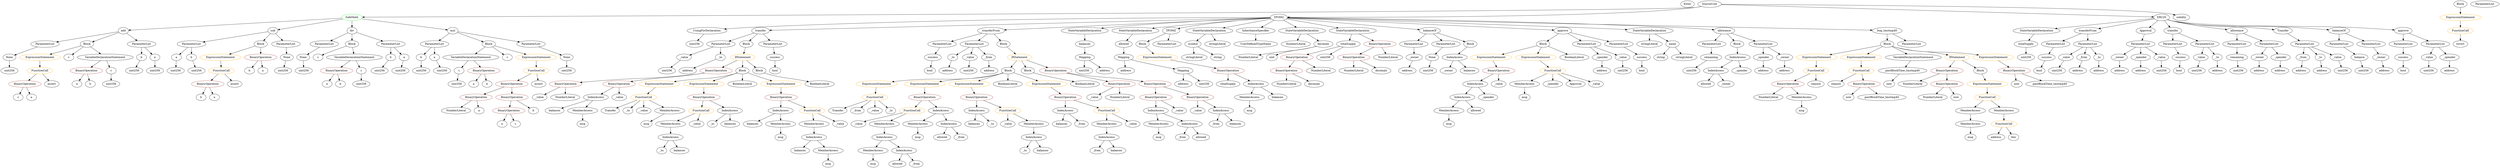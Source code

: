 strict digraph {
	graph [bb="0,0,11470,900"];
	node [label="\N"];
	Enter	[height=0.5,
		pos="7790.6,882",
		width=0.83628];
	Identifier_balances_8	[color=black,
		height=0.5,
		label=balances,
		pos="4939.6,234",
		width=1.1828];
	UsingForDeclaration_Unnamed	[color=black,
		height=0.5,
		label=UsingForDeclaration,
		pos="3229.6,738",
		width=2.4303];
	ElementaryTypeName_uint256_23	[color=black,
		height=0.5,
		label=uint256,
		pos="3185.6,666",
		width=1.0442];
	UsingForDeclaration_Unnamed -> ElementaryTypeName_uint256_23	[pos="e,3196,683.62 3218.7,719.7 3213.7,711.7 3207.6,702.02 3202,693.15"];
	NumberLiteral_Unnamed	[color=black,
		height=0.5,
		label=NumberLiteral,
		pos="2106.6,306",
		width=1.765];
	VariableDeclaration_balances	[color=black,
		height=0.5,
		label=balances,
		pos="5043.6,666",
		width=1.1828];
	Mapping_Unnamed	[color=black,
		height=0.5,
		label=Mapping,
		pos="5043.6,594",
		width=1.2105];
	VariableDeclaration_balances -> Mapping_Unnamed	[pos="e,5043.6,612.1 5043.6,647.7 5043.6,640.41 5043.6,631.73 5043.6,623.54"];
	Identifier_balances_3	[color=black,
		height=0.5,
		label=balances,
		pos="3480.6,234",
		width=1.1828];
	VariableDeclarationStatement_Unnamed	[color=black,
		height=0.5,
		label=VariableDeclarationStatement,
		pos="2178.6,594",
		width=3.3174];
	VariableDeclaration_c	[color=black,
		height=0.5,
		label=c,
		pos="2118.6,522",
		width=0.75];
	VariableDeclarationStatement_Unnamed -> VariableDeclaration_c	[pos="e,2131.6,538.2 2163.8,575.7 2156.3,566.98 2147.1,556.28 2139,546.81"];
	BinaryOperation_Unnamed	[color=brown,
		height=0.5,
		label=BinaryOperation,
		pos="2235.6,522",
		width=1.9867];
	VariableDeclarationStatement_Unnamed -> BinaryOperation_Unnamed	[pos="e,2221.7,540.1 2192.7,575.7 2199.2,567.64 2207.2,557.89 2214.4,548.98"];
	FunctionDefinition_transfer_1	[color=black,
		height=0.5,
		label=transfer,
		pos="3541.6,738",
		width=1.0719];
	ParameterList_Unnamed_23	[color=black,
		height=0.5,
		label=ParameterList,
		pos="3302.6,666",
		width=1.7095];
	FunctionDefinition_transfer_1 -> ParameterList_Unnamed_23	[pos="e,3344.8,679.35 3509.4,727.56 3470,716.02 3402.7,696.33 3355.7,682.54"];
	Block_Unnamed_6	[color=black,
		height=0.5,
		label=Block,
		pos="3467.6,666",
		width=0.90558];
	FunctionDefinition_transfer_1 -> Block_Unnamed_6	[pos="e,3483.5,682.01 3525.2,721.46 3515.4,712.18 3502.7,700.23 3491.8,689.88"];
	ParameterList_Unnamed_24	[color=black,
		height=0.5,
		label=ParameterList,
		pos="3582.6,666",
		width=1.7095];
	FunctionDefinition_transfer_1 -> ParameterList_Unnamed_24	[pos="e,3572.7,683.96 3551.3,720.41 3556,712.42 3561.7,702.64 3567,693.64"];
	ParameterList_Unnamed_11	[color=black,
		height=0.5,
		label=ParameterList,
		pos="9975.6,666",
		width=1.7095];
	Parameter_success	[color=black,
		height=0.5,
		label=success,
		pos="10016,594",
		width=1.1135];
	ParameterList_Unnamed_11 -> Parameter_success	[pos="e,10006,611.79 9985.3,648.05 9989.8,640.14 9995.3,630.54 10000,621.69"];
	ParameterList_Unnamed	[color=black,
		height=0.5,
		label=ParameterList,
		pos="2014.6,666",
		width=1.7095];
	Parameter_b	[color=black,
		height=0.5,
		label=b,
		pos="1942.6,594",
		width=0.75];
	ParameterList_Unnamed -> Parameter_b	[pos="e,1957.1,609.11 1997.5,648.41 1987.9,639.06 1975.8,627.26 1965.4,617.13"];
	Parameter_a	[color=black,
		height=0.5,
		label=a,
		pos="2014.6,594",
		width=0.75];
	ParameterList_Unnamed -> Parameter_a	[pos="e,2014.6,612.1 2014.6,647.7 2014.6,640.41 2014.6,631.73 2014.6,623.54"];
	ParameterList_Unnamed_13	[color=black,
		height=0.5,
		label=ParameterList,
		pos="9418.6,666",
		width=1.7095];
	Parameter_success_1	[color=black,
		height=0.5,
		label=success,
		pos="9380.6,594",
		width=1.1135];
	ParameterList_Unnamed_13 -> Parameter_success_1	[pos="e,9389.7,611.79 9409.4,648.05 9405.1,640.14 9399.9,630.54 9395.1,621.69"];
	IfStatement_Unnamed	[color=orange,
		height=0.5,
		label=IfStatement,
		pos="3455.6,594",
		width=1.4739];
	BinaryOperation_Unnamed_15	[color=brown,
		height=0.5,
		label=BinaryOperation,
		pos="3309.6,522",
		width=1.9867];
	IfStatement_Unnamed -> BinaryOperation_Unnamed_15	[pos="e,3341.7,538.41 3425.7,578.67 3404.4,568.46 3375.5,554.59 3351.8,543.26"];
	Block_Unnamed_7	[color=black,
		height=0.5,
		label=Block,
		pos="3431.6,522",
		width=0.90558];
	IfStatement_Unnamed -> Block_Unnamed_7	[pos="e,3437.5,540.1 3449.7,575.7 3447.1,568.24 3444,559.32 3441.2,550.97"];
	Block_Unnamed_8	[color=black,
		height=0.5,
		label=Block,
		pos="3514.6,522",
		width=0.90558];
	IfStatement_Unnamed -> Block_Unnamed_8	[pos="e,3501.5,538.51 3469.6,576.41 3476.9,567.71 3486,556.89 3494.1,547.26"];
	Identifier_balances_10	[color=black,
		height=0.5,
		label=balances,
		pos="4519.6,234",
		width=1.1828];
	NumberLiteral_Unnamed_11	[color=black,
		height=0.5,
		label=NumberLiteral,
		pos="8806.6,450",
		width=1.765];
	Identifier__value_10	[color=black,
		height=0.5,
		label=_value,
		pos="4687.6,234",
		width=0.96103];
	FunctionDefinition_transferFrom_1	[color=black,
		height=0.5,
		label=transferFrom,
		pos="4561.6,738",
		width=1.6402];
	ParameterList_Unnamed_26	[color=black,
		height=0.5,
		label=ParameterList,
		pos="4390.6,666",
		width=1.7095];
	FunctionDefinition_transferFrom_1 -> ParameterList_Unnamed_26	[pos="e,4425.3,681.21 4527.4,723 4501.1,712.25 4464.6,697.29 4435.9,685.54"];
	ParameterList_Unnamed_25	[color=black,
		height=0.5,
		label=ParameterList,
		pos="4543.6,666",
		width=1.7095];
	FunctionDefinition_transferFrom_1 -> ParameterList_Unnamed_25	[pos="e,4548,684.1 4557.1,719.7 4555.2,712.32 4553,703.52 4550.9,695.25"];
	Block_Unnamed_9	[color=black,
		height=0.5,
		label=Block,
		pos="4695.6,666",
		width=0.90558];
	FunctionDefinition_transferFrom_1 -> Block_Unnamed_9	[pos="e,4672.7,678.97 4590.3,721.98 4611.6,710.89 4640.5,695.76 4662.7,684.18"];
	MemberAccess_Unnamed_11	[color=black,
		height=0.5,
		label=MemberAccess,
		pos="4042.6,90",
		width=1.9174];
	Identifier_msg_7	[color=black,
		height=0.5,
		label=msg,
		pos="4042.6,18",
		width=0.75];
	MemberAccess_Unnamed_11 -> Identifier_msg_7	[pos="e,4042.6,36.104 4042.6,71.697 4042.6,64.407 4042.6,55.726 4042.6,47.536"];
	ElementaryTypeName_bool	[color=black,
		height=0.5,
		label=bool,
		pos="10011,522",
		width=0.76697];
	Parameter_success -> ElementaryTypeName_bool	[pos="e,10012,540.1 10014,575.7 10014,568.41 10013,559.73 10013,551.54"];
	MemberAccess_Unnamed_15	[color=black,
		height=0.5,
		label=MemberAccess,
		pos="9059.6,234",
		width=1.9174];
	Identifier_msg_9	[color=black,
		height=0.5,
		label=msg,
		pos="9059.6,162",
		width=0.75];
	MemberAccess_Unnamed_15 -> Identifier_msg_9	[pos="e,9059.6,180.1 9059.6,215.7 9059.6,208.41 9059.6,199.73 9059.6,191.54"];
	ParameterList_Unnamed_3	[color=black,
		height=0.5,
		label=ParameterList,
		pos="1458.6,666",
		width=1.7095];
	Parameter_None_1	[color=black,
		height=0.5,
		label=None,
		pos="1384.6,594",
		width=0.85014];
	ParameterList_Unnamed_3 -> Parameter_None_1	[pos="e,1400,609.57 1441.1,648.41 1431.2,639.1 1418.8,627.35 1408.1,617.24"];
	VariableDeclaration_totalSupply	[color=black,
		height=0.5,
		label=totalSupply,
		pos="9284.6,666",
		width=1.4739];
	ElementaryTypeName_uint256_15	[color=black,
		height=0.5,
		label=uint256,
		pos="9284.6,594",
		width=1.0442];
	VariableDeclaration_totalSupply -> ElementaryTypeName_uint256_15	[pos="e,9284.6,612.1 9284.6,647.7 9284.6,640.41 9284.6,631.73 9284.6,623.54"];
	Identifier__value_1	[color=black,
		height=0.5,
		label=_value,
		pos="2497.6,378",
		width=0.96103];
	ElementaryTypeName_string	[color=black,
		height=0.5,
		label=string,
		pos="7656.6,594",
		width=0.864];
	Identifier_msg_10	[color=black,
		height=0.5,
		label=msg,
		pos="6678.6,234",
		width=0.75];
	ExpressionStatement_Unnamed_1	[color=orange,
		height=0.5,
		label=ExpressionStatement,
		pos="1007.6,594",
		width=2.458];
	FunctionCall_Unnamed_1	[color=orange,
		height=0.5,
		label=FunctionCall,
		pos="1007.6,522",
		width=1.6125];
	ExpressionStatement_Unnamed_1 -> FunctionCall_Unnamed_1	[pos="e,1007.6,540.1 1007.6,575.7 1007.6,568.41 1007.6,559.73 1007.6,551.54"];
	ElementaryTypeName_uint256_6	[color=black,
		height=0.5,
		label=uint256,
		pos="1391.6,522",
		width=1.0442];
	Identifier__value_5	[color=black,
		height=0.5,
		label=_value,
		pos="5571.6,306",
		width=0.96103];
	Parameter__spender_2	[color=black,
		height=0.5,
		label=_spender,
		pos="7376.6,594",
		width=1.2521];
	ElementaryTypeName_address_19	[color=black,
		height=0.5,
		label=address,
		pos="7376.6,522",
		width=1.0996];
	Parameter__spender_2 -> ElementaryTypeName_address_19	[pos="e,7376.6,540.1 7376.6,575.7 7376.6,568.41 7376.6,559.73 7376.6,551.54"];
	ExpressionStatement_Unnamed_11	[color=orange,
		height=0.5,
		label=ExpressionStatement,
		pos="8369.6,594",
		width=2.458];
	FunctionCall_Unnamed_10	[color=orange,
		height=0.5,
		label=FunctionCall,
		pos="8364.6,522",
		width=1.6125];
	ExpressionStatement_Unnamed_11 -> FunctionCall_Unnamed_10	[pos="e,8365.8,540.1 8368.4,575.7 8367.8,568.41 8367.2,559.73 8366.6,551.54"];
	IndexAccess_Unnamed_19	[color=black,
		height=0.5,
		label=IndexAccess,
		pos="6741.6,378",
		width=1.6402];
	MemberAccess_Unnamed_17	[color=black,
		height=0.5,
		label=MemberAccess,
		pos="6678.6,306",
		width=1.9174];
	IndexAccess_Unnamed_19 -> MemberAccess_Unnamed_17	[pos="e,6693.9,323.96 6726.7,360.41 6719.2,352.08 6709.9,341.8 6701.5,332.49"];
	Identifier_allowed_3	[color=black,
		height=0.5,
		label=allowed,
		pos="6804.6,306",
		width=1.0858];
	IndexAccess_Unnamed_19 -> Identifier_allowed_3	[pos="e,6790.2,322.99 6756.5,360.41 6764.3,351.74 6774,340.97 6782.7,331.38"];
	Block_Unnamed_10	[color=black,
		height=0.5,
		label=Block,
		pos="4692.6,522",
		width=0.90558];
	ExpressionStatement_Unnamed_10	[color=orange,
		height=0.5,
		label=ExpressionStatement,
		pos="4094.6,450",
		width=2.458];
	Block_Unnamed_10 -> ExpressionStatement_Unnamed_10	[pos="e,4166.7,460.78 4668.3,509.49 4662.9,507.34 4657.1,505.35 4651.6,504 4467.8,459.25 4415.7,487.99 4227.6,468 4211.5,466.29 4194.4,\
464.26 4177.9,462.2"];
	ExpressionStatement_Unnamed_8	[color=orange,
		height=0.5,
		label=ExpressionStatement,
		pos="4324.6,450",
		width=2.458];
	Block_Unnamed_10 -> ExpressionStatement_Unnamed_8	[pos="e,4389.9,462.48 4668.2,509.78 4662.8,507.62 4657.1,505.55 4651.6,504 4552.4,476.07 4524.2,484.81 4422.6,468 4415.7,466.85 4408.5,\
465.64 4401.2,464.42"];
	ExpressionStatement_Unnamed_9	[color=orange,
		height=0.5,
		label=ExpressionStatement,
		pos="4519.6,450",
		width=2.458];
	Block_Unnamed_10 -> ExpressionStatement_Unnamed_9	[pos="e,4558.6,466.54 4667,510.35 4661.9,508.23 4656.6,506.04 4651.6,504 4624.4,492.91 4594,480.68 4569.2,470.77"];
	BooleanLiteral_Unnamed_2	[color=black,
		height=0.5,
		label=BooleanLiteral,
		pos="4690.6,450",
		width=1.7788];
	Block_Unnamed_10 -> BooleanLiteral_Unnamed_2	[pos="e,4691.1,468.1 4692.1,503.7 4691.9,496.41 4691.6,487.73 4691.4,479.54"];
	ExpressionStatement_Unnamed_7	[color=orange,
		height=0.5,
		label=ExpressionStatement,
		pos="4861.6,450",
		width=2.458];
	Block_Unnamed_10 -> ExpressionStatement_Unnamed_7	[pos="e,4823.7,466.68 4718.3,510.37 4743.4,499.97 4782.2,483.87 4813.2,471.06"];
	ElementaryTypeName_address_13	[color=black,
		height=0.5,
		label=address,
		pos="5476.6,450",
		width=1.0996];
	BinaryOperation_Unnamed_30	[color=brown,
		height=0.5,
		label=BinaryOperation,
		pos="9246.6,522",
		width=1.9867];
	Identifier_now_1	[color=black,
		height=0.5,
		label=now,
		pos="9270.6,450",
		width=0.75];
	BinaryOperation_Unnamed_30 -> Identifier_now_1	[pos="e,9264.9,467.62 9252.5,503.7 9255.1,496.04 9258.3,486.85 9261.2,478.3"];
	Identifier_pastBlockTime_tmstmp40_1	[color=black,
		height=0.5,
		label=pastBlockTime_tmstmp40,
		pos="9424.6,450",
		width=3.0263];
	BinaryOperation_Unnamed_30 -> Identifier_pastBlockTime_tmstmp40_1	[pos="e,9383.6,467.12 9283.9,506.33 9309.8,496.16 9344.5,482.49 9373,471.28"];
	ElementaryTypeName_address	[color=black,
		height=0.5,
		label=address,
		pos="10953,522",
		width=1.0996];
	MemberAccess_Unnamed_17 -> Identifier_msg_10	[pos="e,6678.6,252.1 6678.6,287.7 6678.6,280.41 6678.6,271.73 6678.6,263.54"];
	Identifier__to	[color=black,
		height=0.5,
		label=_to,
		pos="3289.6,234",
		width=0.75];
	ElementaryTypeName_bool_5	[color=black,
		height=0.5,
		label=bool,
		pos="7567.6,522",
		width=0.76697];
	ParameterList_Unnamed_4	[color=black,
		height=0.5,
		label=ParameterList,
		pos="874.59,666",
		width=1.7095];
	Parameter_a_2	[color=black,
		height=0.5,
		label=a,
		pos="801.59,594",
		width=0.75];
	ParameterList_Unnamed_4 -> Parameter_a_2	[pos="e,816.3,609.11 857.29,648.41 847.44,638.97 834.99,627.03 824.36,616.83"];
	Parameter_b_2	[color=black,
		height=0.5,
		label=b,
		pos="874.59,594",
		width=0.75];
	ParameterList_Unnamed_4 -> Parameter_b_2	[pos="e,874.59,612.1 874.59,647.7 874.59,640.41 874.59,631.73 874.59,623.54"];
	Identifier_a_6	[color=black,
		height=0.5,
		label=a,
		pos="330.59,450",
		width=0.75];
	Identifier_totalSupply	[color=black,
		height=0.5,
		label=totalSupply,
		pos="5680.6,450",
		width=1.4739];
	StateVariableDeclaration_Unnamed_1	[color=black,
		height=0.5,
		label=StateVariableDeclaration,
		pos="5043.6,738",
		width=2.8184];
	StateVariableDeclaration_Unnamed_1 -> VariableDeclaration_balances	[pos="e,5043.6,684.1 5043.6,719.7 5043.6,712.41 5043.6,703.73 5043.6,695.54"];
	FunctionCall_Unnamed_4	[color=orange,
		height=0.5,
		label=FunctionCall,
		pos="3242.6,306",
		width=1.6125];
	MemberAccess_Unnamed_5	[color=black,
		height=0.5,
		label=MemberAccess,
		pos="3087.6,234",
		width=1.9174];
	FunctionCall_Unnamed_4 -> MemberAccess_Unnamed_5	[pos="e,3121.2,250.16 3210.9,290.67 3188,280.34 3156.8,266.28 3131.6,254.87"];
	Identifier__value_3	[color=black,
		height=0.5,
		label=_value,
		pos="3209.6,234",
		width=0.96103];
	FunctionCall_Unnamed_4 -> Identifier__value_3	[pos="e,3217.4,251.62 3234.4,287.7 3230.8,279.95 3226.4,270.64 3222.3,262.02"];
	Parameter__to_3	[color=black,
		height=0.5,
		label=_to,
		pos="4425.6,594",
		width=0.75];
	ElementaryTypeName_address_17	[color=black,
		height=0.5,
		label=address,
		pos="4412.6,522",
		width=1.0996];
	Parameter__to_3 -> ElementaryTypeName_address_17	[pos="e,4415.8,540.1 4422.4,575.7 4421,568.32 4419.4,559.52 4417.8,551.25"];
	ElementaryTypeName_uint_1	[color=black,
		height=0.5,
		label=uint,
		pos="8697.6,450",
		width=0.75];
	ParameterList_Unnamed_18	[color=black,
		height=0.5,
		label=ParameterList,
		pos="10606,666",
		width=1.7095];
	VariableDeclaration__from	[color=black,
		height=0.5,
		label=_from,
		pos="10584,594",
		width=0.93331];
	ParameterList_Unnamed_18 -> VariableDeclaration__from	[pos="e,10589,612.1 10600,647.7 10598,640.24 10595,631.32 10592,622.97"];
	VariableDeclaration__to	[color=black,
		height=0.5,
		label=_to,
		pos="10666,594",
		width=0.75];
	ParameterList_Unnamed_18 -> VariableDeclaration__to	[pos="e,10653,609.89 10620,648.05 10628,639.13 10637,628.06 10646,618.33"];
	VariableDeclaration__value	[color=black,
		height=0.5,
		label=_value,
		pos="10749,594",
		width=0.96103];
	ParameterList_Unnamed_18 -> VariableDeclaration__value	[pos="e,10724,606.97 10636,649.98 10659,638.84 10690,623.62 10714,612.02"];
	Identifier__to_3	[color=black,
		height=0.5,
		label=_to,
		pos="4607.6,234",
		width=0.75];
	BinaryOperation_Unnamed_11	[color=brown,
		height=0.5,
		label=BinaryOperation,
		pos="5951.6,522",
		width=1.9867];
	NumberLiteral_Unnamed_4	[color=black,
		height=0.5,
		label=NumberLiteral,
		pos="5951.6,450",
		width=1.765];
	BinaryOperation_Unnamed_11 -> NumberLiteral_Unnamed_4	[pos="e,5951.6,468.1 5951.6,503.7 5951.6,496.41 5951.6,487.73 5951.6,479.54"];
	Identifier_decimals	[color=black,
		height=0.5,
		label=decimals,
		pos="6076.6,450",
		width=1.1967];
	BinaryOperation_Unnamed_11 -> Identifier_decimals	[pos="e,6051.7,464.93 5980,505.12 5998.3,494.86 6022.2,481.44 6041.7,470.53"];
	IndexAccess_Unnamed_18	[color=black,
		height=0.5,
		label=IndexAccess,
		pos="6802.6,450",
		width=1.6402];
	IndexAccess_Unnamed_18 -> IndexAccess_Unnamed_19	[pos="e,6755.9,395.47 6788.1,432.41 6780.8,423.95 6771.7,413.49 6763.4,404.08"];
	Identifier__spender	[color=black,
		height=0.5,
		label=_spender,
		pos="6863.6,378",
		width=1.2521];
	IndexAccess_Unnamed_18 -> Identifier__spender	[pos="e,6849.2,395.47 6817,432.41 6824.4,423.95 6833.5,413.49 6841.7,404.08"];
	BinaryOperation_Unnamed_9	[color=brown,
		height=0.5,
		label=BinaryOperation,
		pos="99.591,450",
		width=1.9867];
	Identifier_c_3	[color=black,
		height=0.5,
		label=c,
		pos="63.591,378",
		width=0.75];
	BinaryOperation_Unnamed_9 -> Identifier_c_3	[pos="e,71.894,395.14 90.692,431.7 86.607,423.75 81.672,414.16 77.139,405.34"];
	Identifier_a_7	[color=black,
		height=0.5,
		label=a,
		pos="135.59,378",
		width=0.75];
	BinaryOperation_Unnamed_9 -> Identifier_a_7	[pos="e,127.29,395.14 108.49,431.7 112.58,423.75 117.51,414.16 122.04,405.34"];
	StateVariableDeclaration_Unnamed	[color=black,
		height=0.5,
		label=StateVariableDeclaration,
		pos="9332.6,738",
		width=2.8184];
	StateVariableDeclaration_Unnamed -> VariableDeclaration_totalSupply	[pos="e,9296,683.62 9320.7,719.7 9315.2,711.61 9308.5,701.81 9302.3,692.87"];
	BinaryOperation_Unnamed_14	[color=brown,
		height=0.5,
		label=BinaryOperation,
		pos="5680.6,522",
		width=1.9867];
	BinaryOperation_Unnamed_14 -> Identifier_totalSupply	[pos="e,5680.6,468.1 5680.6,503.7 5680.6,496.41 5680.6,487.73 5680.6,479.54"];
	IndexAccess_Unnamed	[color=black,
		height=0.5,
		label=IndexAccess,
		pos="5810.6,450",
		width=1.6402];
	BinaryOperation_Unnamed_14 -> IndexAccess_Unnamed	[pos="e,5782.4,466.18 5709.8,505.29 5728.3,495.34 5752.4,482.35 5772.4,471.58"];
	BinaryOperation_Unnamed_6	[color=brown,
		height=0.5,
		label=BinaryOperation,
		pos="946.59,450",
		width=1.9867];
	Identifier_b_3	[color=black,
		height=0.5,
		label=b,
		pos="910.59,378",
		width=0.75];
	BinaryOperation_Unnamed_6 -> Identifier_b_3	[pos="e,918.89,395.14 937.69,431.7 933.61,423.75 928.67,414.16 924.14,405.34"];
	Identifier_a_4	[color=black,
		height=0.5,
		label=a,
		pos="982.59,378",
		width=0.75];
	BinaryOperation_Unnamed_6 -> Identifier_a_4	[pos="e,974.29,395.14 955.49,431.7 959.58,423.75 964.51,414.16 969.04,405.34"];
	ExpressionStatement_Unnamed_12	[color=orange,
		height=0.5,
		label=ExpressionStatement,
		pos="8564.6,594",
		width=2.458];
	FunctionCall_Unnamed_11	[color=orange,
		height=0.5,
		label=FunctionCall,
		pos="8564.6,522",
		width=1.6125];
	ExpressionStatement_Unnamed_12 -> FunctionCall_Unnamed_11	[pos="e,8564.6,540.1 8564.6,575.7 8564.6,568.41 8564.6,559.73 8564.6,551.54"];
	VariableDeclaration__owner	[color=black,
		height=0.5,
		label=_owner,
		pos="9722.6,594",
		width=1.0719];
	ElementaryTypeName_address_9	[color=black,
		height=0.5,
		label=address,
		pos="9735.6,522",
		width=1.0996];
	VariableDeclaration__owner -> ElementaryTypeName_address_9	[pos="e,9732.4,540.1 9725.8,575.7 9727.2,568.32 9728.8,559.52 9730.3,551.25"];
	ElementaryTypeName_address_1	[color=black,
		height=0.5,
		label=address,
		pos="10189,522",
		width=1.0996];
	Identifier_c_2	[color=black,
		height=0.5,
		label=c,
		pos="1460.6,594",
		width=0.75];
	FunctionCall_Unnamed_1 -> BinaryOperation_Unnamed_6	[pos="e,961.37,467.96 993.13,504.41 985.87,496.08 976.91,485.8 968.8,476.49"];
	Identifier_assert_1	[color=black,
		height=0.5,
		label=assert,
		pos="1068.6,450",
		width=0.89172];
	FunctionCall_Unnamed_1 -> Identifier_assert_1	[pos="e,1055.1,466.51 1022,504.41 1029.7,495.62 1039.3,484.66 1047.7,474.96"];
	Parameter__spender_3	[color=black,
		height=0.5,
		label=_spender,
		pos="8122.6,594",
		width=1.2521];
	ElementaryTypeName_address_21	[color=black,
		height=0.5,
		label=address,
		pos="8124.6,522",
		width=1.0996];
	Parameter__spender_3 -> ElementaryTypeName_address_21	[pos="e,8124.1,540.1 8123.1,575.7 8123.3,568.41 8123.5,559.73 8123.8,551.54"];
	Identifier_require_1	[color=black,
		height=0.5,
		label=require,
		pos="8454.6,450",
		width=1.0026];
	BinaryOperation_Unnamed_2	[color=brown,
		height=0.5,
		label=BinaryOperation,
		pos="2211.6,378",
		width=1.9867];
	BinaryOperation_Unnamed_2 -> NumberLiteral_Unnamed	[pos="e,2130.4,322.91 2187.2,360.76 2173.1,351.33 2155.1,339.32 2139.7,329.04"];
	Identifier_a_1	[color=black,
		height=0.5,
		label=a,
		pos="2215.6,306",
		width=0.75];
	BinaryOperation_Unnamed_2 -> Identifier_a_1	[pos="e,2214.6,324.1 2212.6,359.7 2213,352.41 2213.5,343.73 2214,335.54"];
	ElementaryTypeName_bool_1	[color=black,
		height=0.5,
		label=bool,
		pos="9363.6,522",
		width=0.76697];
	ElementaryTypeName_address_12	[color=black,
		height=0.5,
		label=address,
		pos="5232.6,522",
		width=1.0996];
	Identifier_now	[color=black,
		height=0.5,
		label=now,
		pos="8543.6,378",
		width=0.75];
	ElementaryTypeName_uint256_3	[color=black,
		height=0.5,
		label=uint256,
		pos="2099.6,450",
		width=1.0442];
	VariableDeclaration_c -> ElementaryTypeName_uint256_3	[pos="e,2104.3,468.28 2114,504.05 2112,496.6 2109.5,487.64 2107.3,479.22"];
	IndexAccess_Unnamed_6	[color=black,
		height=0.5,
		label=IndexAccess,
		pos="3087.6,162",
		width=1.6402];
	Identifier__to_1	[color=black,
		height=0.5,
		label=_to,
		pos="3043.6,90",
		width=0.75];
	IndexAccess_Unnamed_6 -> Identifier__to_1	[pos="e,3053.5,106.83 3076.9,144.05 3071.7,135.73 3065.3,125.54 3059.5,116.32"];
	Identifier_balances_6	[color=black,
		height=0.5,
		label=balances,
		pos="3131.6,90",
		width=1.1828];
	IndexAccess_Unnamed_6 -> Identifier_balances_6	[pos="e,3121,107.79 3098.2,144.05 3103.3,136.06 3109.4,126.33 3115,117.4"];
	ParameterList_Unnamed_7	[color=black,
		height=0.5,
		label=ParameterList,
		pos="198.59,666",
		width=1.7095];
	Parameter_None_3	[color=black,
		height=0.5,
		label=None,
		pos="37.591,594",
		width=0.85014];
	ParameterList_Unnamed_7 -> Parameter_None_3	[pos="e,61.499,605.39 165.23,650.5 137.91,638.62 99.405,621.88 71.844,609.89"];
	NumberLiteral_Unnamed_1	[color=black,
		height=0.5,
		label=NumberLiteral,
		pos="5769.6,594",
		width=1.765];
	VariableDeclarationStatement_Unnamed_3	[color=black,
		height=0.5,
		label=VariableDeclarationStatement,
		pos="8790.6,594",
		width=3.3174];
	VariableDeclaration_pastBlockTime_tmstmp40	[color=black,
		height=0.5,
		label=pastBlockTime_tmstmp40,
		pos="8757.6,522",
		width=3.0263];
	VariableDeclarationStatement_Unnamed_3 -> VariableDeclaration_pastBlockTime_tmstmp40	[pos="e,8765.7,540.1 8782.4,575.7 8778.8,568.07 8774.5,558.92 8770.5,550.4"];
	ParameterList_Unnamed_19	[color=black,
		height=0.5,
		label=ParameterList,
		pos="9829.6,666",
		width=1.7095];
	ParameterList_Unnamed_19 -> VariableDeclaration__owner	[pos="e,9744.2,609.16 9805.3,649.12 9790,639.07 9770,625.99 9753.5,615.2"];
	VariableDeclaration__spender	[color=black,
		height=0.5,
		label=_spender,
		pos="9824.6,594",
		width=1.2521];
	ParameterList_Unnamed_19 -> VariableDeclaration__spender	[pos="e,9825.8,612.1 9828.4,647.7 9827.8,640.41 9827.2,631.73 9826.6,623.54"];
	VariableDeclaration__value_1	[color=black,
		height=0.5,
		label=_value,
		pos="9922.6,594",
		width=0.96103];
	ParameterList_Unnamed_19 -> VariableDeclaration__value_1	[pos="e,9903.7,609.25 9851.2,648.76 9864.1,639.05 9880.6,626.6 9894.5,616.13"];
	Identifier__to_4	[color=black,
		height=0.5,
		label=_to,
		pos="4765.6,90",
		width=0.75];
	Identifier_a	[color=black,
		height=0.5,
		label=a,
		pos="2182.6,450",
		width=0.75];
	BinaryOperation_Unnamed_10	[color=brown,
		height=0.5,
		label=BinaryOperation,
		pos="5995.6,594",
		width=1.9867];
	BinaryOperation_Unnamed_10 -> BinaryOperation_Unnamed_11	[pos="e,5962.4,540.28 5984.9,576.05 5980,568.18 5974,558.62 5968.4,549.79"];
	NumberLiteral_Unnamed_3	[color=black,
		height=0.5,
		label=NumberLiteral,
		pos="6104.6,522",
		width=1.765];
	BinaryOperation_Unnamed_10 -> NumberLiteral_Unnamed_3	[pos="e,6079.8,538.91 6020.9,576.76 6035.6,567.33 6054.3,555.32 6070.3,545.04"];
	ElementaryTypeName_uint256_7	[color=black,
		height=0.5,
		label=uint256,
		pos="1651.6,450",
		width=1.0442];
	BinaryOperation_Unnamed -> Identifier_a	[pos="e,2194.2,466.36 2222.8,504.05 2216.2,495.44 2208.2,484.81 2201,475.33"];
	Identifier_b	[color=black,
		height=0.5,
		label=b,
		pos="2254.6,450",
		width=0.75];
	BinaryOperation_Unnamed -> Identifier_b	[pos="e,2249.9,468.1 2240.3,503.7 2242.3,496.24 2244.7,487.32 2247,478.97"];
	FunctionCall_Unnamed_5	[color=orange,
		height=0.5,
		label=FunctionCall,
		pos="2977.6,378",
		width=1.6125];
	Identifier_Transfer	[color=black,
		height=0.5,
		label=Transfer,
		pos="2808.6,306",
		width=1.1689];
	FunctionCall_Unnamed_5 -> Identifier_Transfer	[pos="e,2838.1,319.22 2943.8,363 2916.4,351.65 2877.7,335.61 2848.7,323.6"];
	Identifier__to_2	[color=black,
		height=0.5,
		label=_to,
		pos="2895.6,306",
		width=0.75];
	FunctionCall_Unnamed_5 -> Identifier__to_2	[pos="e,2911.7,320.79 2958.6,360.76 2947.2,351.01 2932.5,338.51 2920.2,328.01"];
	Identifier__value_4	[color=black,
		height=0.5,
		label=_value,
		pos="2975.6,306",
		width=0.96103];
	FunctionCall_Unnamed_5 -> Identifier__value_4	[pos="e,2976.1,324.1 2977.1,359.7 2976.9,352.41 2976.6,343.73 2976.4,335.54"];
	MemberAccess_Unnamed_6	[color=black,
		height=0.5,
		label=MemberAccess,
		pos="3097.6,306",
		width=1.9174];
	FunctionCall_Unnamed_5 -> MemberAccess_Unnamed_6	[pos="e,3070.5,322.81 3003.9,361.64 3020.6,351.93 3042.3,339.23 3060.7,328.52"];
	ElementaryTypeName_uint256_16	[color=black,
		height=0.5,
		label=uint256,
		pos="10858,522",
		width=1.0442];
	Identifier__from_2	[color=black,
		height=0.5,
		label=_from,
		pos="5033.6,234",
		width=0.93331];
	MemberAccess_Unnamed_8	[color=black,
		height=0.5,
		label=MemberAccess,
		pos="5154.6,234",
		width=1.9174];
	IndexAccess_Unnamed_11	[color=black,
		height=0.5,
		label=IndexAccess,
		pos="5154.6,162",
		width=1.6402];
	MemberAccess_Unnamed_8 -> IndexAccess_Unnamed_11	[pos="e,5154.6,180.1 5154.6,215.7 5154.6,208.41 5154.6,199.73 5154.6,191.54"];
	ContractDefinition_SafeMath	[color=green,
		height=0.5,
		label=SafeMath,
		pos="1591.6,810",
		width=1.2798];
	FunctionDefinition_add	[color=black,
		height=0.5,
		label=add,
		pos="471.59,738",
		width=0.75];
	ContractDefinition_SafeMath -> FunctionDefinition_add	[pos="e,498.68,740.69 1546.3,806.17 1363.3,794.73 679.89,752.02 510.01,741.4"];
	FunctionDefinition_sub	[color=black,
		height=0.5,
		label=sub,
		pos="1245.6,738",
		width=0.75];
	ContractDefinition_SafeMath -> FunctionDefinition_sub	[pos="e,1271,744.15 1551.2,800.83 1483.3,787.09 1347.1,759.54 1282,746.36"];
	FunctionDefinition_div	[color=black,
		height=0.5,
		label=div,
		pos="1591.6,738",
		width=0.75];
	ContractDefinition_SafeMath -> FunctionDefinition_div	[pos="e,1591.6,756.1 1591.6,791.7 1591.6,784.41 1591.6,775.73 1591.6,767.54"];
	FunctionDefinition_mul	[color=black,
		height=0.5,
		label=mul,
		pos="2137.6,738",
		width=0.75];
	ContractDefinition_SafeMath -> FunctionDefinition_mul	[pos="e,2111.1,742.4 1634.9,803.45 1738.9,790.12 2001.4,756.46 2099.7,743.86"];
	VariableDeclarationStatement_Unnamed_1	[color=black,
		height=0.5,
		label=VariableDeclarationStatement,
		pos="1624.6,594",
		width=3.3174];
	BinaryOperation_Unnamed_5	[color=brown,
		height=0.5,
		label=BinaryOperation,
		pos="1534.6,522",
		width=1.9867];
	VariableDeclarationStatement_Unnamed_1 -> BinaryOperation_Unnamed_5	[pos="e,1555.9,539.55 1602.8,576.05 1591.3,567.13 1577.1,556.06 1564.6,546.34"];
	VariableDeclaration_c_1	[color=black,
		height=0.5,
		label=c,
		pos="1651.6,522",
		width=0.75];
	VariableDeclarationStatement_Unnamed_1 -> VariableDeclaration_c_1	[pos="e,1645.2,539.62 1631.3,575.7 1634.2,568.04 1637.8,558.85 1641.1,550.3"];
	BinaryOperation_Unnamed_31	[color=brown,
		height=0.5,
		label=BinaryOperation,
		pos="8959.6,522",
		width=1.9867];
	BinaryOperation_Unnamed_31 -> NumberLiteral_Unnamed_11	[pos="e,8839,465.85 8926,505.64 8903.5,495.33 8873.6,481.66 8849.4,470.58"];
	BinaryOperation_Unnamed_32	[color=brown,
		height=0.5,
		label=BinaryOperation,
		pos="8959.6,450",
		width=1.9867];
	BinaryOperation_Unnamed_31 -> BinaryOperation_Unnamed_32	[pos="e,8959.6,468.1 8959.6,503.7 8959.6,496.41 8959.6,487.73 8959.6,479.54"];
	Identifier_msg_1	[color=black,
		height=0.5,
		label=msg,
		pos="2679.6,234",
		width=0.75];
	IndexAccess_Unnamed_1	[color=black,
		height=0.5,
		label=IndexAccess,
		pos="6717.6,594",
		width=1.6402];
	Identifier__owner	[color=black,
		height=0.5,
		label=_owner,
		pos="6683.6,522",
		width=1.0719];
	IndexAccess_Unnamed_1 -> Identifier__owner	[pos="e,6691.7,539.62 6709.2,575.7 6705.4,567.87 6700.8,558.44 6696.6,549.73"];
	Identifier_balances_1	[color=black,
		height=0.5,
		label=balances,
		pos="6782.6,522",
		width=1.1828];
	IndexAccess_Unnamed_1 -> Identifier_balances_1	[pos="e,6767.7,538.99 6733,576.41 6741,567.74 6751,556.97 6760,547.38"];
	Identifier__from_1	[color=black,
		height=0.5,
		label=_from,
		pos="5510.6,162",
		width=0.93331];
	Parameter__value_4	[color=black,
		height=0.5,
		label=_value,
		pos="4510.6,594",
		width=0.96103];
	ElementaryTypeName_uint256_29	[color=black,
		height=0.5,
		label=uint256,
		pos="4507.6,522",
		width=1.0442];
	Parameter__value_4 -> ElementaryTypeName_uint256_29	[pos="e,4508.3,540.1 4509.8,575.7 4509.5,568.41 4509.2,559.73 4508.8,551.54"];
	IndexAccess_Unnamed_10	[color=black,
		height=0.5,
		label=IndexAccess,
		pos="4951.6,306",
		width=1.6402];
	IndexAccess_Unnamed_10 -> Identifier_balances_8	[pos="e,4942.5,252.1 4948.6,287.7 4947.4,280.32 4945.9,271.52 4944.4,263.25"];
	IndexAccess_Unnamed_10 -> Identifier__from_2	[pos="e,5016.4,249.72 4970.6,288.76 4981.6,279.37 4995.6,267.41 5007.6,257.15"];
	StateVariableDeclaration_Unnamed_2	[color=black,
		height=0.5,
		label=StateVariableDeclaration,
		pos="5264.6,738",
		width=2.8184];
	VariableDeclaration_allowed	[color=black,
		height=0.5,
		label=allowed,
		pos="5208.6,666",
		width=1.0858];
	StateVariableDeclaration_Unnamed_2 -> VariableDeclaration_allowed	[pos="e,5221.5,683.14 5250.7,719.7 5244,711.32 5235.9,701.1 5228.5,691.9"];
	IndexAccess_Unnamed_3	[color=black,
		height=0.5,
		label=IndexAccess,
		pos="3607.6,306",
		width=1.6402];
	IndexAccess_Unnamed_3 -> Identifier_balances_3	[pos="e,3505.5,248.74 3580,289.81 3561.1,279.35 3535.7,265.38 3515.3,254.16"];
	MemberAccess_Unnamed_2	[color=black,
		height=0.5,
		label=MemberAccess,
		pos="3610.6,234",
		width=1.9174];
	IndexAccess_Unnamed_3 -> MemberAccess_Unnamed_2	[pos="e,3609.9,252.1 3608.3,287.7 3608.6,280.41 3609,271.73 3609.4,263.54"];
	Block_Unnamed_14	[color=black,
		height=0.5,
		label=Block,
		pos="7171.6,666",
		width=0.90558];
	ExpressionStatement_Unnamed_15	[color=orange,
		height=0.5,
		label=ExpressionStatement,
		pos="6883.6,594",
		width=2.458];
	Block_Unnamed_14 -> ExpressionStatement_Unnamed_15	[pos="e,6938.8,608.42 7142.1,657.84 7097.2,646.91 7010.4,625.81 6949.8,611.09"];
	ExpressionStatement_Unnamed_16	[color=orange,
		height=0.5,
		label=ExpressionStatement,
		pos="7078.6,594",
		width=2.458];
	Block_Unnamed_14 -> ExpressionStatement_Unnamed_16	[pos="e,7101,611.86 7152.8,650.83 7140.5,641.59 7124.2,629.3 7110,618.61"];
	BooleanLiteral_Unnamed_4	[color=black,
		height=0.5,
		label=BooleanLiteral,
		pos="7249.6,594",
		width=1.7788];
	Block_Unnamed_14 -> BooleanLiteral_Unnamed_4	[pos="e,7231.2,611.54 7188.1,650.15 7198.2,641.14 7211.2,629.41 7222.7,619.09"];
	Identifier_a_3	[color=black,
		height=0.5,
		label=a,
		pos="1479.6,450",
		width=0.75];
	BinaryOperation_Unnamed_5 -> Identifier_a_3	[pos="e,1491.7,466.36 1521.3,504.05 1514.5,495.44 1506.2,484.81 1498.7,475.33"];
	Identifier_b_2	[color=black,
		height=0.5,
		label=b,
		pos="1551.6,450",
		width=0.75];
	BinaryOperation_Unnamed_5 -> Identifier_b_2	[pos="e,1547.4,468.1 1538.8,503.7 1540.6,496.32 1542.7,487.52 1544.7,479.25"];
	FunctionCall_Unnamed_6	[color=orange,
		height=0.5,
		label=FunctionCall,
		pos="5154.6,306",
		width=1.6125];
	FunctionCall_Unnamed_6 -> MemberAccess_Unnamed_8	[pos="e,5154.6,252.1 5154.6,287.7 5154.6,280.41 5154.6,271.73 5154.6,263.54"];
	Identifier__value_8	[color=black,
		height=0.5,
		label=_value,
		pos="5276.6,234",
		width=0.96103];
	FunctionCall_Unnamed_6 -> Identifier__value_8	[pos="e,5254,247.98 5181.4,289.64 5199.9,279.01 5224.6,264.82 5244.2,253.56"];
	Parameter__value_2	[color=black,
		height=0.5,
		label=_value,
		pos="11162,594",
		width=0.96103];
	ElementaryTypeName_uint256_19	[color=black,
		height=0.5,
		label=uint256,
		pos="11162,522",
		width=1.0442];
	Parameter__value_2 -> ElementaryTypeName_uint256_19	[pos="e,11162,540.1 11162,575.7 11162,568.41 11162,559.73 11162,551.54"];
	Parameter__value_3	[color=black,
		height=0.5,
		label=_value,
		pos="3174.6,594",
		width=0.96103];
	ParameterList_Unnamed_23 -> Parameter__value_3	[pos="e,3197.9,607.75 3274.5,649.64 3254.9,638.9 3228.5,624.51 3207.9,613.19"];
	Parameter__to_2	[color=black,
		height=0.5,
		label=_to,
		pos="3261.6,594",
		width=0.75];
	ParameterList_Unnamed_23 -> Parameter__to_2	[pos="e,3271.1,611.31 3292.7,648.05 3287.9,639.94 3282.1,630.04 3276.8,621.01"];
	ParameterList_Unnamed_17	[color=black,
		height=0.5,
		label=ParameterList,
		pos="10273,666",
		width=1.7095];
	Parameter_remaining	[color=black,
		height=0.5,
		label=remaining,
		pos="10280,594",
		width=1.2798];
	ParameterList_Unnamed_17 -> Parameter_remaining	[pos="e,10278,612.1 10274,647.7 10275,640.41 10276,631.73 10277,623.54"];
	BooleanLiteral_Unnamed_3	[color=black,
		height=0.5,
		label=BooleanLiteral,
		pos="5032.6,450",
		width=1.7788];
	MemberAccess_Unnamed_7	[color=black,
		height=0.5,
		label=MemberAccess,
		pos="5398.6,234",
		width=1.9174];
	Identifier_msg_5	[color=black,
		height=0.5,
		label=msg,
		pos="5398.6,162",
		width=0.75];
	MemberAccess_Unnamed_7 -> Identifier_msg_5	[pos="e,5398.6,180.1 5398.6,215.7 5398.6,208.41 5398.6,199.73 5398.6,191.54"];
	Identifier_assert_2	[color=black,
		height=0.5,
		label=assert,
		pos="221.59,450",
		width=0.89172];
	ElementaryTypeName_bool_3	[color=black,
		height=0.5,
		label=bool,
		pos="3592.6,522",
		width=0.76697];
	NumberLiteral_Unnamed_6	[color=black,
		height=0.5,
		label=NumberLiteral,
		pos="6249.6,522",
		width=1.765];
	Identifier_msg_2	[color=black,
		height=0.5,
		label=msg,
		pos="3610.6,162",
		width=0.75];
	MemberAccess_Unnamed_2 -> Identifier_msg_2	[pos="e,3610.6,180.1 3610.6,215.7 3610.6,208.41 3610.6,199.73 3610.6,191.54"];
	Identifier_revert	[color=black,
		height=0.5,
		label=revert,
		pos="11297,666",
		width=0.87786];
	ExpressionStatement_Unnamed_6	[color=orange,
		height=0.5,
		label=ExpressionStatement,
		pos="3054.6,450",
		width=2.458];
	ExpressionStatement_Unnamed_6 -> FunctionCall_Unnamed_5	[pos="e,2995.8,395.55 3036,432.05 3026.4,423.39 3014.7,412.7 3004.2,403.19"];
	ElementaryTypeName_address_10	[color=black,
		height=0.5,
		label=address,
		pos="9832.6,522",
		width=1.0996];
	VariableDeclaration__spender -> ElementaryTypeName_address_10	[pos="e,9830.6,540.1 9826.6,575.7 9827.4,568.41 9828.4,559.73 9829.3,551.54"];
	BooleanLiteral_Unnamed_1	[color=black,
		height=0.5,
		label=BooleanLiteral,
		pos="3773.6,450",
		width=1.7788];
	MemberAccess_Unnamed_9	[color=black,
		height=0.5,
		label=MemberAccess,
		pos="4253.6,234",
		width=1.9174];
	Identifier_msg_6	[color=black,
		height=0.5,
		label=msg,
		pos="4253.6,162",
		width=0.75];
	MemberAccess_Unnamed_9 -> Identifier_msg_6	[pos="e,4253.6,180.1 4253.6,215.7 4253.6,208.41 4253.6,199.73 4253.6,191.54"];
	ElementaryTypeName_address_7	[color=black,
		height=0.5,
		label=address,
		pos="10573,522",
		width=1.0996];
	ExpressionStatement_Unnamed_5	[color=orange,
		height=0.5,
		label=ExpressionStatement,
		pos="3260.6,450",
		width=2.458];
	BinaryOperation_Unnamed_19	[color=brown,
		height=0.5,
		label=BinaryOperation,
		pos="3260.6,378",
		width=1.9867];
	ExpressionStatement_Unnamed_5 -> BinaryOperation_Unnamed_19	[pos="e,3260.6,396.1 3260.6,431.7 3260.6,424.41 3260.6,415.73 3260.6,407.54"];
	NumberLiteral_Unnamed_9	[color=black,
		height=0.5,
		label=NumberLiteral,
		pos="8163.6,378",
		width=1.765];
	ElementaryTypeName_uint256_11	[color=black,
		height=0.5,
		label=uint256,
		pos="707.59,522",
		width=1.0442];
	IndexAccess_Unnamed_5	[color=black,
		height=0.5,
		label=IndexAccess,
		pos="3377.6,306",
		width=1.6402];
	IndexAccess_Unnamed_5 -> Identifier__to	[pos="e,3306.4,248.33 3357.2,288.76 3344.6,278.79 3328.5,265.93 3315.1,255.28"];
	Identifier_balances_5	[color=black,
		height=0.5,
		label=balances,
		pos="3377.6,234",
		width=1.1828];
	IndexAccess_Unnamed_5 -> Identifier_balances_5	[pos="e,3377.6,252.1 3377.6,287.7 3377.6,280.41 3377.6,271.73 3377.6,263.54"];
	IfStatement_Unnamed_1	[color=orange,
		height=0.5,
		label=IfStatement,
		pos="4762.6,594",
		width=1.4739];
	IfStatement_Unnamed_1 -> Block_Unnamed_10	[pos="e,4707.6,538.04 4746,576.41 4736.9,567.31 4725.5,555.9 4715.5,545.96"];
	Block_Unnamed_11	[color=black,
		height=0.5,
		label=Block,
		pos="4780.6,522",
		width=0.90558];
	IfStatement_Unnamed_1 -> Block_Unnamed_11	[pos="e,4776.2,540.1 4767,575.7 4768.9,568.32 4771.2,559.52 4773.3,551.25"];
	BinaryOperation_Unnamed_20	[color=brown,
		height=0.5,
		label=BinaryOperation,
		pos="4913.6,522",
		width=1.9867];
	IfStatement_Unnamed_1 -> BinaryOperation_Unnamed_20	[pos="e,4880.5,538.36 4793.1,578.83 4815.3,568.56 4845.6,554.51 4870.3,543.08"];
	BooleanLiteral_Unnamed	[color=black,
		height=0.5,
		label=BooleanLiteral,
		pos="3431.6,450",
		width=1.7788];
	BinaryOperation_Unnamed_7	[color=brown,
		height=0.5,
		label=BinaryOperation,
		pos="1185.6,594",
		width=1.9867];
	Identifier_b_4	[color=black,
		height=0.5,
		label=b,
		pos="1124.6,522",
		width=0.75];
	BinaryOperation_Unnamed_7 -> Identifier_b_4	[pos="e,1137.6,537.89 1170.8,576.05 1163,567.13 1153.4,556.06 1144.9,546.33"];
	Identifier_a_5	[color=black,
		height=0.5,
		label=a,
		pos="1196.6,522",
		width=0.75];
	BinaryOperation_Unnamed_7 -> Identifier_a_5	[pos="e,1193.9,540.1 1188.3,575.7 1189.5,568.32 1190.9,559.52 1192.2,551.25"];
	FunctionCall_Unnamed_7	[color=orange,
		height=0.5,
		label=FunctionCall,
		pos="4235.6,306",
		width=1.6125];
	Identifier__value_9	[color=black,
		height=0.5,
		label=_value,
		pos="3975.6,234",
		width=0.96103];
	FunctionCall_Unnamed_7 -> Identifier__value_9	[pos="e,4001.9,245.82 4192,293.86 4184.2,291.89 4176.2,289.88 4168.6,288 4102.5,271.62 4084.6,272.32 4019.6,252 4017.3,251.29 4015,250.53 \
4012.7,249.73"];
	MemberAccess_Unnamed_10	[color=black,
		height=0.5,
		label=MemberAccess,
		pos="4097.6,234",
		width=1.9174];
	FunctionCall_Unnamed_7 -> MemberAccess_Unnamed_10	[pos="e,4128.2,250.55 4206.3,290.15 4186.5,280.11 4160.1,266.7 4138.2,255.62"];
	Identifier_Transfer_1	[color=black,
		height=0.5,
		label=Transfer,
		pos="3872.6,306",
		width=1.1689];
	ElementaryTypeName_address_8	[color=black,
		height=0.5,
		label=address,
		pos="10670,522",
		width=1.0996];
	Identifier_allowed_4	[color=black,
		height=0.5,
		label=allowed,
		pos="7851.6,450",
		width=1.0858];
	MemberAccess_Unnamed_3	[color=black,
		height=0.5,
		label=MemberAccess,
		pos="3766.6,234",
		width=1.9174];
	IndexAccess_Unnamed_4	[color=black,
		height=0.5,
		label=IndexAccess,
		pos="3766.6,162",
		width=1.6402];
	MemberAccess_Unnamed_3 -> IndexAccess_Unnamed_4	[pos="e,3766.6,180.1 3766.6,215.7 3766.6,208.41 3766.6,199.73 3766.6,191.54"];
	Identifier__value_7	[color=black,
		height=0.5,
		label=_value,
		pos="5081.6,378",
		width=0.96103];
	ParameterList_Unnamed_9	[color=black,
		height=0.5,
		label=ParameterList,
		pos="10763,666",
		width=1.7095];
	Parameter_balance	[color=black,
		height=0.5,
		label=balance,
		pos="10846,594",
		width=1.0719];
	ParameterList_Unnamed_9 -> Parameter_balance	[pos="e,10828,610.19 10782,648.76 10793,639.5 10807,627.73 10819,617.58"];
	Identifier__value_2	[color=black,
		height=0.5,
		label=_value,
		pos="3888.6,234",
		width=0.96103];
	Parameter_b_3	[color=black,
		height=0.5,
		label=b,
		pos="635.59,594",
		width=0.75];
	ElementaryTypeName_uint256_12	[color=black,
		height=0.5,
		label=uint256,
		pos="614.59,522",
		width=1.0442];
	Parameter_b_3 -> ElementaryTypeName_uint256_12	[pos="e,619.77,540.28 630.51,576.05 628.27,568.6 625.58,559.64 623.06,551.22"];
	BinaryOperation_Unnamed_18	[color=brown,
		height=0.5,
		label=BinaryOperation,
		pos="3607.6,378",
		width=1.9867];
	BinaryOperation_Unnamed_18 -> IndexAccess_Unnamed_3	[pos="e,3607.6,324.1 3607.6,359.7 3607.6,352.41 3607.6,343.73 3607.6,335.54"];
	FunctionCall_Unnamed_3	[color=orange,
		height=0.5,
		label=FunctionCall,
		pos="3754.6,306",
		width=1.6125];
	BinaryOperation_Unnamed_18 -> FunctionCall_Unnamed_3	[pos="e,3723.9,321.61 3639.9,361.64 3661.5,351.31 3690.3,337.6 3713.6,326.5"];
	BinaryOperation_Unnamed_33	[color=brown,
		height=0.5,
		label=BinaryOperation,
		pos="6914.6,522",
		width=1.9867];
	ExpressionStatement_Unnamed_15 -> BinaryOperation_Unnamed_33	[pos="e,6907,540.1 6891.3,575.7 6894.6,568.07 6898.7,558.92 6902.5,550.4"];
	Identifier__owner_1	[color=black,
		height=0.5,
		label=_owner,
		pos="7947.6,450",
		width=1.0719];
	Parameter_success_4	[color=black,
		height=0.5,
		label=success,
		pos="4330.6,594",
		width=1.1135];
	ParameterList_Unnamed_26 -> Parameter_success_4	[pos="e,4344.6,611.31 4376.1,648.05 4368.8,639.59 4359.9,629.19 4351.9,619.84"];
	Identifier_c_1	[color=black,
		height=0.5,
		label=c,
		pos="2342.6,594",
		width=0.75];
	ParameterList_Unnamed_10	[color=black,
		height=0.5,
		label=ParameterList,
		pos="10117,666",
		width=1.7095];
	Parameter__value	[color=black,
		height=0.5,
		label=_value,
		pos="10109,594",
		width=0.96103];
	ParameterList_Unnamed_10 -> Parameter__value	[pos="e,10111,612.1 10115,647.7 10114,640.41 10113,631.73 10112,623.54"];
	Parameter__to	[color=black,
		height=0.5,
		label=_to,
		pos="10189,594",
		width=0.75];
	ParameterList_Unnamed_10 -> Parameter__to	[pos="e,10174,609.11 10134,648.41 10143,639.06 10155,627.26 10166,617.13"];
	VariableDeclaration_totalSupply_1	[color=black,
		height=0.5,
		label=totalSupply,
		pos="6227.6,666",
		width=1.4739];
	VariableDeclaration_totalSupply_1 -> BinaryOperation_Unnamed_10	[pos="e,6040.1,608.43 6188.8,653.28 6151.1,641.92 6093.6,624.57 6051.1,611.75"];
	ElementaryTypeName_uint256_26	[color=black,
		height=0.5,
		label=uint256,
		pos="6122.6,594",
		width=1.0442];
	VariableDeclaration_totalSupply_1 -> ElementaryTypeName_uint256_26	[pos="e,6143.7,609.07 6204.3,649.46 6189.1,639.36 6169.2,626.09 6152.9,615.18"];
	Identifier__from	[color=black,
		height=0.5,
		label=_from,
		pos="5677.6,234",
		width=0.93331];
	Identifier_msg_11	[color=black,
		height=0.5,
		label=msg,
		pos="7036.6,378",
		width=0.75];
	Parameter_a_3	[color=black,
		height=0.5,
		label=a,
		pos="707.59,594",
		width=0.75];
	Parameter_a_3 -> ElementaryTypeName_uint256_11	[pos="e,707.59,540.1 707.59,575.7 707.59,568.41 707.59,559.73 707.59,551.54"];
	BinaryOperation_Unnamed_17	[color=brown,
		height=0.5,
		label=BinaryOperation,
		pos="2615.6,450",
		width=1.9867];
	BinaryOperation_Unnamed_17 -> Identifier__value_1	[pos="e,2519.8,392.17 2588.5,432.94 2571,422.52 2548,408.89 2529.5,397.94"];
	NumberLiteral_Unnamed_7	[color=black,
		height=0.5,
		label=NumberLiteral,
		pos="2613.6,378",
		width=1.765];
	BinaryOperation_Unnamed_17 -> NumberLiteral_Unnamed_7	[pos="e,2614.1,396.1 2615.1,431.7 2614.9,424.41 2614.6,415.73 2614.4,407.54"];
	ParameterList_Unnamed_21	[color=black,
		height=0.5,
		label=ParameterList,
		pos="6521.6,666",
		width=1.7095];
	Parameter__owner_2	[color=black,
		height=0.5,
		label=_owner,
		pos="6522.6,594",
		width=1.0719];
	ParameterList_Unnamed_21 -> Parameter__owner_2	[pos="e,6522.3,612.1 6521.8,647.7 6521.9,640.41 6522.1,631.73 6522.2,623.54"];
	BinaryOperation_Unnamed_24	[color=brown,
		height=0.5,
		label=BinaryOperation,
		pos="5186.6,450",
		width=1.9867];
	BinaryOperation_Unnamed_24 -> Identifier__value_7	[pos="e,5102.3,392.79 5162.2,432.76 5147.2,422.73 5127.8,409.78 5111.7,399.1"];
	NumberLiteral_Unnamed_8	[color=black,
		height=0.5,
		label=NumberLiteral,
		pos="5197.6,378",
		width=1.765];
	BinaryOperation_Unnamed_24 -> NumberLiteral_Unnamed_8	[pos="e,5194.9,396.1 5189.3,431.7 5190.5,424.32 5191.9,415.52 5193.2,407.25"];
	IfStatement_Unnamed_2	[color=orange,
		height=0.5,
		label=IfStatement,
		pos="8980.6,594",
		width=1.4739];
	IfStatement_Unnamed_2 -> BinaryOperation_Unnamed_31	[pos="e,8964.7,540.1 8975.4,575.7 8973.2,568.24 8970.5,559.32 8968,550.97"];
	Block_Unnamed_13	[color=black,
		height=0.5,
		label=Block,
		pos="9103.6,522",
		width=0.90558];
	IfStatement_Unnamed_2 -> Block_Unnamed_13	[pos="e,9081.4,535.65 9007,577.98 9025.9,567.24 9051.4,552.72 9071.4,541.3"];
	Parameter_None_1 -> ElementaryTypeName_uint256_6	[pos="e,1389.9,540.1 1386.3,575.7 1387.1,568.41 1387.9,559.73 1388.7,551.54"];
	BinaryOperation_Unnamed_23	[color=brown,
		height=0.5,
		label=BinaryOperation,
		pos="5372.6,378",
		width=1.9867];
	IndexAccess_Unnamed_8	[color=black,
		height=0.5,
		label=IndexAccess,
		pos="5372.6,306",
		width=1.6402];
	BinaryOperation_Unnamed_23 -> IndexAccess_Unnamed_8	[pos="e,5372.6,324.1 5372.6,359.7 5372.6,352.41 5372.6,343.73 5372.6,335.54"];
	Identifier__value_6	[color=black,
		height=0.5,
		label=_value,
		pos="5484.6,306",
		width=0.96103];
	BinaryOperation_Unnamed_23 -> Identifier__value_6	[pos="e,5463.3,320.33 5398.6,360.76 5415,350.5 5436.3,337.18 5453.6,326.37"];
	ElementaryTypeName_uint256_25	[color=black,
		height=0.5,
		label=uint256,
		pos="5571.6,450",
		width=1.0442];
	ElementaryTypeName_uint256_1	[color=black,
		height=0.5,
		label=uint256,
		pos="1942.6,522",
		width=1.0442];
	FunctionDefinition_TPOMZ	[color=black,
		height=0.5,
		label=TPOMZ,
		pos="5426.6,738",
		width=1.1828];
	Block_Unnamed_4	[color=black,
		height=0.5,
		label=Block,
		pos="5298.6,666",
		width=0.90558];
	FunctionDefinition_TPOMZ -> Block_Unnamed_4	[pos="e,5321.3,679.39 5401.3,723.17 5381.2,712.16 5352.9,696.68 5331.1,684.76"];
	ParameterList_Unnamed_20	[color=black,
		height=0.5,
		label=ParameterList,
		pos="5410.6,666",
		width=1.7095];
	FunctionDefinition_TPOMZ -> ParameterList_Unnamed_20	[pos="e,5414.5,684.1 5422.6,719.7 5421,712.32 5418.9,703.52 5417,695.25"];
	StateVariableDeclaration_Unnamed_6	[color=black,
		height=0.5,
		label=StateVariableDeclaration,
		pos="5605.6,738",
		width=2.8184];
	VariableDeclaration_symbol	[color=black,
		height=0.5,
		label=symbol,
		pos="5528.6,666",
		width=1.0581];
	StateVariableDeclaration_Unnamed_6 -> VariableDeclaration_symbol	[pos="e,5545.5,682.36 5587,720.05 5577,710.99 5564.6,699.69 5553.7,689.86"];
	stringLiteral_Unnamed_3	[color=black,
		height=0.5,
		label=stringLiteral,
		pos="5638.6,666",
		width=1.5016];
	StateVariableDeclaration_Unnamed_6 -> stringLiteral_Unnamed_3	[pos="e,5630.5,684.1 5613.7,719.7 5617.3,712.07 5621.7,702.92 5625.7,694.4"];
	ElementaryTypeName_uint256_8	[color=black,
		height=0.5,
		label=uint256,
		pos="800.59,522",
		width=1.0442];
	Parameter_a_2 -> ElementaryTypeName_uint256_8	[pos="e,800.84,540.1 801.34,575.7 801.24,568.41 801.12,559.73 801,551.54"];
	Identifier_pastBlockTime_tmstmp40	[color=black,
		height=0.5,
		label=pastBlockTime_tmstmp40,
		pos="8697.6,378",
		width=3.0263];
	ElementaryTypeName_uint256_13	[color=black,
		height=0.5,
		label=uint256,
		pos="37.591,522",
		width=1.0442];
	IndexAccess_Unnamed_15	[color=black,
		height=0.5,
		label=IndexAccess,
		pos="4188.6,90",
		width=1.6402];
	Identifier_allowed_2	[color=black,
		height=0.5,
		label=allowed,
		pos="4157.6,18",
		width=1.0858];
	IndexAccess_Unnamed_15 -> Identifier_allowed_2	[pos="e,4165.2,36.104 4180.9,71.697 4177.5,64.067 4173.5,54.916 4169.7,46.396"];
	Identifier__from_5	[color=black,
		height=0.5,
		label=_from,
		pos="4248.6,18",
		width=0.93331];
	IndexAccess_Unnamed_15 -> Identifier__from_5	[pos="e,4235.3,34.511 4202.8,72.411 4210.3,63.62 4219.7,52.663 4228,42.965"];
	ElementaryTypeName_uint256_22	[color=black,
		height=0.5,
		label=uint256,
		pos="9927.6,522",
		width=1.0442];
	VariableDeclaration__value_1 -> ElementaryTypeName_uint256_22	[pos="e,9926.4,540.1 9923.8,575.7 9924.3,568.41 9925,559.73 9925.6,551.54"];
	ContractDefinition_TPOMZ	[color=black,
		height=0.5,
		label=TPOMZ,
		pos="5909.6,810",
		width=1.1828];
	ContractDefinition_TPOMZ -> UsingForDeclaration_Unnamed	[pos="e,3310.7,745.12 5866.7,808.74 5629.3,807.15 4453.5,797.41 3493.6,756 3436.5,753.54 3372.6,749.46 3322,745.91"];
	ContractDefinition_TPOMZ -> FunctionDefinition_transfer_1	[pos="e,3580,740.14 5867,807.74 5577.6,799.19 3902.7,749.67 3591.4,740.47"];
	ContractDefinition_TPOMZ -> FunctionDefinition_transferFrom_1	[pos="e,4619.4,742 5867.4,806.81 5674.1,796.77 4872.4,755.14 4630.8,742.59"];
	ContractDefinition_TPOMZ -> StateVariableDeclaration_Unnamed_1	[pos="e,5116,750.97 5867.3,807.25 5752.5,802.23 5425.2,786.17 5154.6,756 5145.7,755.01 5136.4,753.83 5127.2,752.56"];
	ContractDefinition_TPOMZ -> StateVariableDeclaration_Unnamed_2	[pos="e,5337.6,750.85 5867.9,805.65 5777.7,798.23 5557.9,779.23 5374.6,756 5366.3,754.94 5357.6,753.76 5348.9,752.51"];
	ContractDefinition_TPOMZ -> FunctionDefinition_TPOMZ	[pos="e,5461.9,748.52 5868.2,805.28 5793.4,798.21 5630.9,781.25 5495.6,756 5488.3,754.63 5480.5,752.96 5473,751.21"];
	ContractDefinition_TPOMZ -> StateVariableDeclaration_Unnamed_6	[pos="e,5665.7,752.84 5872.9,800.56 5824.5,789.41 5738.3,769.56 5676.9,755.41"];
	InheritanceSpecifier_Unnamed	[color=black,
		height=0.5,
		label=InheritanceSpecifier,
		pos="5808.6,738",
		width=2.3333];
	ContractDefinition_TPOMZ -> InheritanceSpecifier_Unnamed	[pos="e,5832.5,755.54 5888.2,794.15 5874.6,784.78 5856.9,772.49 5841.6,761.88"];
	StateVariableDeclaration_Unnamed_3	[color=black,
		height=0.5,
		label=StateVariableDeclaration,
		pos="6011.6,738",
		width=2.8184];
	ContractDefinition_TPOMZ -> StateVariableDeclaration_Unnamed_3	[pos="e,5987.1,755.79 5931.2,794.15 5944.8,784.85 5962.5,772.66 5977.9,762.11"];
	StateVariableDeclaration_Unnamed_4	[color=black,
		height=0.5,
		label=StateVariableDeclaration,
		pos="6232.6,738",
		width=2.8184];
	ContractDefinition_TPOMZ -> StateVariableDeclaration_Unnamed_4	[pos="e,6170.1,752.53 5947,800.9 5998.6,789.71 6092.9,769.27 6159,754.95"];
	FunctionDefinition_balanceOf_1	[color=black,
		height=0.5,
		label=balanceOf,
		pos="6591.6,738",
		width=1.3491];
	ContractDefinition_TPOMZ -> FunctionDefinition_balanceOf_1	[pos="e,6545.1,743.77 5950.7,804.78 6067.1,792.83 6399.2,758.75 6533.8,744.93"];
	FunctionDefinition_approve_1	[color=black,
		height=0.5,
		label=approve,
		pos="7249.6,738",
		width=1.1412];
	ContractDefinition_TPOMZ -> FunctionDefinition_approve_1	[pos="e,7208.9,741.12 5951.9,806.79 6149.5,796.47 6980.5,753.05 7197.6,741.72"];
	StateVariableDeclaration_Unnamed_5	[color=black,
		height=0.5,
		label=StateVariableDeclaration,
		pos="7602.6,738",
		width=2.8184];
	ContractDefinition_TPOMZ -> StateVariableDeclaration_Unnamed_5	[pos="e,7507.8,744.76 5952.3,807.65 6122.3,802.22 6768.3,781.03 7299.6,756 7365,752.92 7438.2,748.83 7496.4,745.43"];
	FunctionDefinition_allowance_1	[color=black,
		height=0.5,
		label=allowance,
		pos="7936.6,738",
		width=1.3076];
	ContractDefinition_TPOMZ -> FunctionDefinition_allowance_1	[pos="e,7891.2,743.07 5952.2,808.48 6151.3,805.88 7009.7,792.98 7712.6,756 7769.6,753 7834.6,747.88 7879.8,744.04"];
	FunctionDefinition_bug_tmstmp40	[color=black,
		height=0.5,
		label=bug_tmstmp40,
		pos="8677.6,738",
		width=1.8481];
	ContractDefinition_TPOMZ -> FunctionDefinition_bug_tmstmp40	[pos="e,8611.5,740.67 5952.2,807.92 6263.8,800.04 8188.2,751.38 8600.1,740.96"];
	ExpressionStatement_Unnamed_3	[color=orange,
		height=0.5,
		label=ExpressionStatement,
		pos="5367.6,594",
		width=2.458];
	Block_Unnamed_4 -> ExpressionStatement_Unnamed_3	[pos="e,5350.7,612.13 5313.6,649.81 5322.1,641.14 5333,630.05 5342.8,620.12"];
	Identifier_balances_4	[color=black,
		height=0.5,
		label=balances,
		pos="3701.6,90",
		width=1.1828];
	Block_Unnamed	[color=black,
		height=0.5,
		label=Block,
		pos="2260.6,666",
		width=0.90558];
	Block_Unnamed -> VariableDeclarationStatement_Unnamed	[pos="e,2198.7,612.2 2243.6,650.5 2233.1,641.54 2219.4,629.81 2207.2,619.45"];
	Block_Unnamed -> Identifier_c_1	[pos="e,2326.5,608.77 2277.6,650.5 2289.2,640.54 2304.9,627.17 2317.9,616.04"];
	ExpressionStatement_Unnamed	[color=orange,
		height=0.5,
		label=ExpressionStatement,
		pos="2475.6,594",
		width=2.458];
	Block_Unnamed -> ExpressionStatement_Unnamed	[pos="e,2430,609.84 2288.3,655.99 2321.2,645.28 2376.9,627.13 2419.1,613.41"];
	BinaryOperation_Unnamed_3	[color=brown,
		height=0.5,
		label=BinaryOperation,
		pos="2372.6,378",
		width=1.9867];
	BinaryOperation_Unnamed_4	[color=brown,
		height=0.5,
		label=BinaryOperation,
		pos="2342.6,306",
		width=1.9867];
	BinaryOperation_Unnamed_3 -> BinaryOperation_Unnamed_4	[pos="e,2349.9,324.1 2365.2,359.7 2361.9,352.15 2358.1,343.12 2354.5,334.68"];
	Identifier_b_1	[color=black,
		height=0.5,
		label=b,
		pos="2459.6,306",
		width=0.75];
	BinaryOperation_Unnamed_3 -> Identifier_b_1	[pos="e,2442.9,320.42 2393.2,360.41 2405.4,350.59 2421,338.06 2434,327.6"];
	ParameterList_Unnamed_15	[color=black,
		height=0.5,
		label=ParameterList,
		pos="11045,666",
		width=1.7095];
	Parameter_success_2	[color=black,
		height=0.5,
		label=success,
		pos="11045,594",
		width=1.1135];
	ParameterList_Unnamed_15 -> Parameter_success_2	[pos="e,11045,612.1 11045,647.7 11045,640.41 11045,631.73 11045,623.54"];
	IndexAccess_Unnamed_21	[color=black,
		height=0.5,
		label=IndexAccess,
		pos="7899.6,522",
		width=1.6402];
	IndexAccess_Unnamed_21 -> Identifier_allowed_4	[pos="e,7862.8,467.31 7888,504.05 7882.3,495.85 7875.5,485.83 7869.2,476.71"];
	IndexAccess_Unnamed_21 -> Identifier__owner_1	[pos="e,7936.4,467.31 7911.2,504.05 7916.8,495.85 7923.7,485.83 7930,476.71"];
	BinaryOperation_Unnamed_15 -> BinaryOperation_Unnamed_17	[pos="e,2680.5,457.78 3258.6,509.13 3249,507.2 3239,505.38 3229.6,504 3033.7,475.36 2982.8,485.85 2785.6,468 2754.9,465.23 2721.2,461.91 \
2692,458.94"];
	BinaryOperation_Unnamed_16	[color=brown,
		height=0.5,
		label=BinaryOperation,
		pos="2866.6,450",
		width=1.9867];
	BinaryOperation_Unnamed_15 -> BinaryOperation_Unnamed_16	[pos="e,2921.9,461.81 3257.6,509.35 3248.3,507.43 3238.7,505.57 3229.6,504 3109.4,483.31 3078,487.2 2957.6,468 2949.6,466.73 2941.3,465.3 \
2933,463.83"];
	IndexAccess_Unnamed_17	[color=black,
		height=0.5,
		label=IndexAccess,
		pos="4809.6,162",
		width=1.6402];
	IndexAccess_Unnamed_17 -> Identifier__to_4	[pos="e,4775.5,106.83 4798.9,144.05 4793.7,135.73 4787.3,125.54 4781.5,116.32"];
	Identifier_balances_11	[color=black,
		height=0.5,
		label=balances,
		pos="4853.6,90",
		width=1.1828];
	IndexAccess_Unnamed_17 -> Identifier_balances_11	[pos="e,4843,107.79 4820.2,144.05 4825.3,136.06 4831.4,126.33 4837,117.4"];
	BinaryOperation_Unnamed_26	[color=brown,
		height=0.5,
		label=BinaryOperation,
		pos="4324.6,378",
		width=1.9867];
	BinaryOperation_Unnamed_26 -> FunctionCall_Unnamed_7	[pos="e,4256.2,323.23 4303.5,360.41 4292,351.37 4277.6,340.03 4265,330.13"];
	IndexAccess_Unnamed_12	[color=black,
		height=0.5,
		label=IndexAccess,
		pos="4370.6,306",
		width=1.6402];
	BinaryOperation_Unnamed_26 -> IndexAccess_Unnamed_12	[pos="e,4359.6,323.79 4335.7,360.05 4341,352.06 4347.4,342.33 4353.2,333.4"];
	MemberAccess_Unnamed_5 -> IndexAccess_Unnamed_6	[pos="e,3087.6,180.1 3087.6,215.7 3087.6,208.41 3087.6,199.73 3087.6,191.54"];
	BinaryOperation_Unnamed_29	[color=brown,
		height=0.5,
		label=BinaryOperation,
		pos="8580.6,450",
		width=1.9867];
	BinaryOperation_Unnamed_29 -> Identifier_now	[pos="e,8552.1,395.14 8571.4,431.7 8567.2,423.67 8562.1,413.95 8557.4,405.05"];
	BinaryOperation_Unnamed_29 -> Identifier_pastBlockTime_tmstmp40	[pos="e,8669.7,395.72 8607.4,432.94 8623,423.63 8642.8,411.75 8659.9,401.52"];
	Identifier__from_6	[color=black,
		height=0.5,
		label=_from,
		pos="3966.6,306",
		width=0.93331];
	ElementaryTypeName_uint256_28	[color=black,
		height=0.5,
		label=uint256,
		pos="3085.6,522",
		width=1.0442];
	Block_Unnamed_2	[color=black,
		height=0.5,
		label=Block,
		pos="1185.6,666",
		width=0.90558];
	Block_Unnamed_2 -> ExpressionStatement_Unnamed_1	[pos="e,1047,610.49 1159.7,654.82 1133,644.32 1090.7,627.67 1057.4,614.6"];
	Block_Unnamed_2 -> BinaryOperation_Unnamed_7	[pos="e,1185.6,612.1 1185.6,647.7 1185.6,640.41 1185.6,631.73 1185.6,623.54"];
	IndexAccess_Unnamed_8 -> MemberAccess_Unnamed_7	[pos="e,5392.2,252.1 5379,287.7 5381.8,280.15 5385.2,271.12 5388.3,262.68"];
	IndexAccess_Unnamed_9	[color=black,
		height=0.5,
		label=IndexAccess,
		pos="5544.6,234",
		width=1.6402];
	IndexAccess_Unnamed_8 -> IndexAccess_Unnamed_9	[pos="e,5510.3,248.97 5407,291 5433.6,280.18 5470.6,265.1 5499.6,253.31"];
	Identifier_msg_8	[color=black,
		height=0.5,
		label=msg,
		pos="8314.6,306",
		width=0.75];
	Parameter__value_1	[color=black,
		height=0.5,
		label=_value,
		pos="9473.6,594",
		width=0.96103];
	ElementaryTypeName_uint256_18	[color=black,
		height=0.5,
		label=uint256,
		pos="9446.6,522",
		width=1.0442];
	Parameter__value_1 -> ElementaryTypeName_uint256_18	[pos="e,9453.1,539.79 9467.1,576.05 9464.1,568.32 9460.5,558.96 9457.1,550.27"];
	IndexAccess_Unnamed_2	[color=black,
		height=0.5,
		label=IndexAccess,
		pos="2754.6,378",
		width=1.6402];
	BinaryOperation_Unnamed_16 -> IndexAccess_Unnamed_2	[pos="e,2779.7,394.67 2840.6,432.76 2825.3,423.18 2805.7,410.92 2789,400.53"];
	Identifier__value	[color=black,
		height=0.5,
		label=_value,
		pos="2866.6,378",
		width=0.96103];
	BinaryOperation_Unnamed_16 -> Identifier__value	[pos="e,2866.6,396.1 2866.6,431.7 2866.6,424.41 2866.6,415.73 2866.6,407.54"];
	BinaryOperation_Unnamed_8	[color=brown,
		height=0.5,
		label=BinaryOperation,
		pos="384.59,522",
		width=1.9867];
	BinaryOperation_Unnamed_8 -> Identifier_a_6	[pos="e,342.44,466.36 371.52,504.05 364.87,495.44 356.67,484.81 349.36,475.33"];
	Identifier_b_5	[color=black,
		height=0.5,
		label=b,
		pos="402.59,450",
		width=0.75];
	BinaryOperation_Unnamed_8 -> Identifier_b_5	[pos="e,398.19,468.1 389.04,503.7 390.94,496.32 393.2,487.52 395.33,479.25"];
	MemberAccess_Unnamed_18	[color=black,
		height=0.5,
		label=MemberAccess,
		pos="7036.6,450",
		width=1.9174];
	MemberAccess_Unnamed_18 -> Identifier_msg_11	[pos="e,7036.6,396.1 7036.6,431.7 7036.6,424.41 7036.6,415.73 7036.6,407.54"];
	Identifier_balances_2	[color=black,
		height=0.5,
		label=balances,
		pos="2549.6,306",
		width=1.1828];
	IndexAccess_Unnamed_2 -> Identifier_balances_2	[pos="e,2582.1,318.09 2716.5,364 2681.5,352.03 2629.5,334.29 2592.9,321.79"];
	MemberAccess_Unnamed_1	[color=black,
		height=0.5,
		label=MemberAccess,
		pos="2679.6,306",
		width=1.9174];
	IndexAccess_Unnamed_2 -> MemberAccess_Unnamed_1	[pos="e,2697.5,323.71 2736.8,360.41 2727.5,351.76 2716,341 2705.8,331.42"];
	FunctionCall_Unnamed	[color=orange,
		height=0.5,
		label=FunctionCall,
		pos="2475.6,522",
		width=1.6125];
	BinaryOperation_Unnamed_1	[color=brown,
		height=0.5,
		label=BinaryOperation,
		pos="2371.6,450",
		width=1.9867];
	FunctionCall_Unnamed -> BinaryOperation_Unnamed_1	[pos="e,2395.8,467.31 2452,505.12 2438.1,495.76 2420.3,483.78 2405,473.47"];
	Identifier_assert	[color=black,
		height=0.5,
		label=assert,
		pos="2493.6,450",
		width=0.89172];
	FunctionCall_Unnamed -> Identifier_assert	[pos="e,2489.2,468.1 2480,503.7 2481.9,496.32 2484.2,487.52 2486.3,479.25"];
	ExpressionStatement_Unnamed_2	[color=orange,
		height=0.5,
		label=ExpressionStatement,
		pos="174.59,594",
		width=2.458];
	FunctionCall_Unnamed_2	[color=orange,
		height=0.5,
		label=FunctionCall,
		pos="174.59,522",
		width=1.6125];
	ExpressionStatement_Unnamed_2 -> FunctionCall_Unnamed_2	[pos="e,174.59,540.1 174.59,575.7 174.59,568.41 174.59,559.73 174.59,551.54"];
	Parameter__owner_1	[color=black,
		height=0.5,
		label=_owner,
		pos="10383,594",
		width=1.0719];
	ElementaryTypeName_address_5	[color=black,
		height=0.5,
		label=address,
		pos="10379,522",
		width=1.0996];
	Parameter__owner_1 -> ElementaryTypeName_address_5	[pos="e,10380,540.1 10382,575.7 10381,568.41 10381,559.73 10380,551.54"];
	BinaryOperation_Unnamed_1 -> BinaryOperation_Unnamed_2	[pos="e,2246.2,394.16 2336.9,433.81 2313.4,423.54 2282.1,409.87 2256.7,398.75"];
	BinaryOperation_Unnamed_1 -> BinaryOperation_Unnamed_3	[pos="e,2372.3,396.1 2371.8,431.7 2371.9,424.41 2372.1,415.73 2372.2,407.54"];
	IndexAccess_Unnamed_7	[color=black,
		height=0.5,
		label=IndexAccess,
		pos="5683.6,306",
		width=1.6402];
	IndexAccess_Unnamed_7 -> Identifier__from	[pos="e,5679.1,252.1 5682.1,287.7 5681.5,280.41 5680.7,271.73 5680,263.54"];
	Identifier_balances_7	[color=black,
		height=0.5,
		label=balances,
		pos="5771.6,234",
		width=1.1828];
	IndexAccess_Unnamed_7 -> Identifier_balances_7	[pos="e,5752.2,250.43 5704,288.76 5715.7,279.47 5730.5,267.67 5743.3,257.49"];
	BinaryOperation_Unnamed_28	[color=brown,
		height=0.5,
		label=BinaryOperation,
		pos="8238.6,450",
		width=1.9867];
	FunctionCall_Unnamed_10 -> BinaryOperation_Unnamed_28	[pos="e,8267.2,466.89 8337.3,505.81 8319.7,496.06 8296.7,483.26 8277.2,472.48"];
	Identifier_require	[color=black,
		height=0.5,
		label=require,
		pos="8364.6,450",
		width=1.0026];
	FunctionCall_Unnamed_10 -> Identifier_require	[pos="e,8364.6,468.1 8364.6,503.7 8364.6,496.41 8364.6,487.73 8364.6,479.54"];
	FunctionCall_Unnamed_14	[color=orange,
		height=0.5,
		label=FunctionCall,
		pos="7168.6,522",
		width=1.6125];
	FunctionCall_Unnamed_14 -> MemberAccess_Unnamed_18	[pos="e,7066.2,466.72 7140.3,505.98 7121.6,496.09 7096.9,482.98 7076.3,472.05"];
	Identifier__spender_1	[color=black,
		height=0.5,
		label=_spender,
		pos="7168.6,450",
		width=1.2521];
	FunctionCall_Unnamed_14 -> Identifier__spender_1	[pos="e,7168.6,468.1 7168.6,503.7 7168.6,496.41 7168.6,487.73 7168.6,479.54"];
	Identifier_Approval	[color=black,
		height=0.5,
		label=Approval,
		pos="7277.6,450",
		width=1.266];
	FunctionCall_Unnamed_14 -> Identifier_Approval	[pos="e,7254.3,465.94 7193.1,505.29 7208.4,495.45 7228.3,482.65 7245,471.96"];
	Identifier__value_13	[color=black,
		height=0.5,
		label=_value,
		pos="7375.6,450",
		width=0.96103];
	FunctionCall_Unnamed_14 -> Identifier__value_13	[pos="e,7348.9,461.88 7208.9,508.75 7242.3,498.44 7290.8,483.01 7332.6,468 7334.4,467.35 7336.3,466.67 7338.1,465.97"];
	ParameterList_Unnamed_22	[color=black,
		height=0.5,
		label=ParameterList,
		pos="6662.6,666",
		width=1.7095];
	Parameter_None_4	[color=black,
		height=0.5,
		label=None,
		pos="6609.6,594",
		width=0.85014];
	ParameterList_Unnamed_22 -> Parameter_None_4	[pos="e,6621.6,610.83 6649.8,648.05 6643.3,639.56 6635.4,629.11 6628.3,619.73"];
	UserDefinedTypeName_Unnamed	[color=black,
		height=0.5,
		label=UserDefinedTypeName,
		pos="5808.6,666",
		width=2.7214];
	InheritanceSpecifier_Unnamed -> UserDefinedTypeName_Unnamed	[pos="e,5808.6,684.1 5808.6,719.7 5808.6,712.41 5808.6,703.73 5808.6,695.54"];
	ElementaryTypeName_uint256_27	[color=black,
		height=0.5,
		label=uint256,
		pos="6589.6,522",
		width=1.0442];
	MemberAccess_Unnamed_13	[color=black,
		height=0.5,
		label=MemberAccess,
		pos="8314.6,378",
		width=1.9174];
	MemberAccess_Unnamed_13 -> Identifier_msg_8	[pos="e,8314.6,324.1 8314.6,359.7 8314.6,352.41 8314.6,343.73 8314.6,335.54"];
	IndexAccess_Unnamed_20	[color=black,
		height=0.5,
		label=IndexAccess,
		pos="8000.6,594",
		width=1.6402];
	IndexAccess_Unnamed_20 -> IndexAccess_Unnamed_21	[pos="e,7922.4,538.82 7977.7,577.12 7964.1,567.72 7946.7,555.67 7931.8,545.33"];
	Identifier__spender_2	[color=black,
		height=0.5,
		label=_spender,
		pos="8021.6,522",
		width=1.2521];
	IndexAccess_Unnamed_20 -> Identifier__spender_2	[pos="e,8016.5,540.1 8005.8,575.7 8008,568.24 8010.7,559.32 8013.2,550.97"];
	FunctionCall_Unnamed_11 -> Identifier_require_1	[pos="e,8476.2,464.76 8539.9,505.29 8523.9,495.11 8503,481.77 8485.8,470.86"];
	FunctionCall_Unnamed_11 -> BinaryOperation_Unnamed_29	[pos="e,8576.7,468.1 8568.5,503.7 8570.2,496.32 8572.2,487.52 8574.1,479.25"];
	ElementaryTypeName_bool_4	[color=black,
		height=0.5,
		label=bool,
		pos="4327.6,522",
		width=0.76697];
	Parameter_success_4 -> ElementaryTypeName_bool_4	[pos="e,4328.3,540.1 4329.8,575.7 4329.5,568.41 4329.2,559.73 4328.8,551.54"];
	FunctionCall_Unnamed_3 -> MemberAccess_Unnamed_3	[pos="e,3763.7,252.1 3757.6,287.7 3758.8,280.32 3760.3,271.52 3761.7,263.25"];
	FunctionCall_Unnamed_3 -> Identifier__value_2	[pos="e,3864.8,247.42 3783.3,289.98 3804.3,279.02 3832.8,264.13 3854.9,252.61"];
	Block_Unnamed_12	[color=black,
		height=0.5,
		label=Block,
		pos="8677.6,666",
		width=0.90558];
	Block_Unnamed_12 -> ExpressionStatement_Unnamed_11	[pos="e,8427,608.06 8647.8,658.22 8599.7,647.29 8503.7,625.49 8438.1,610.57"];
	Block_Unnamed_12 -> ExpressionStatement_Unnamed_12	[pos="e,8591.3,611.57 8656.3,651.83 8640.8,642.21 8619.3,628.92 8601.1,617.61"];
	Block_Unnamed_12 -> VariableDeclarationStatement_Unnamed_3	[pos="e,8763.4,611.82 8698.8,651.83 8714.3,642.28 8735.5,629.1 8753.7,617.85"];
	Block_Unnamed_12 -> IfStatement_Unnamed_2	[pos="e,8941,606.41 8702,653.88 8707.4,651.7 8713.1,649.61 8718.6,648 8805.3,622.56 8830.5,631.96 8918.6,612 8922.4,611.15 8926.2,610.22 \
8930.1,609.24"];
	ExpressionStatement_Unnamed_13	[color=orange,
		height=0.5,
		label=ExpressionStatement,
		pos="9140.6,594",
		width=2.458];
	Block_Unnamed_12 -> ExpressionStatement_Unnamed_13	[pos="e,9076.4,606.72 8701.9,653.59 8707.3,651.44 8713.1,649.42 8718.6,648 8858.9,611.89 8899.1,632.39 9042.6,612 9049.9,610.95 9057.6,\
609.78 9065.2,608.55"];
	ParameterList_Unnamed_25 -> Parameter__to_3	[pos="e,4445.4,606.74 4517.1,649.29 4498.7,638.36 4474.1,623.77 4455,612.47"];
	ParameterList_Unnamed_25 -> Parameter__value_4	[pos="e,4518.4,611.62 4535.4,647.7 4531.8,639.95 4527.4,630.64 4523.3,622.02"];
	Parameter__from_1	[color=black,
		height=0.5,
		label=_from,
		pos="4598.6,594",
		width=0.93331];
	ParameterList_Unnamed_25 -> Parameter__from_1	[pos="e,4586.2,610.83 4556.9,648.05 4563.6,639.56 4571.8,629.11 4579.2,619.73"];
	Identifier__from_3	[color=black,
		height=0.5,
		label=_from,
		pos="5107.6,90",
		width=0.93331];
	FunctionCall_Unnamed_9	[color=orange,
		height=0.5,
		label=FunctionCall,
		pos="4052.6,378",
		width=1.6125];
	ExpressionStatement_Unnamed_10 -> FunctionCall_Unnamed_9	[pos="e,4062.9,396.1 4084.2,431.7 4079.5,423.9 4073.9,414.51 4068.7,405.83"];
	ElementaryTypeName_uint256_5	[color=black,
		height=0.5,
		label=uint256,
		pos="1756.6,522",
		width=1.0442];
	ExpressionStatement_Unnamed_8 -> BinaryOperation_Unnamed_26	[pos="e,4324.6,396.1 4324.6,431.7 4324.6,424.41 4324.6,415.73 4324.6,407.54"];
	IndexAccess_Unnamed_12 -> MemberAccess_Unnamed_9	[pos="e,4280.3,250.98 4344.6,289.46 4328.5,279.81 4307.5,267.27 4289.8,256.65"];
	IndexAccess_Unnamed_13	[color=black,
		height=0.5,
		label=IndexAccess,
		pos="4399.6,234",
		width=1.6402];
	IndexAccess_Unnamed_12 -> IndexAccess_Unnamed_13	[pos="e,4392.5,252.1 4377.8,287.7 4380.9,280.15 4384.6,271.12 4388.1,262.68"];
	MemberAccess_Unnamed_12	[color=black,
		height=0.5,
		label=MemberAccess,
		pos="4809.6,234",
		width=1.9174];
	MemberAccess_Unnamed_12 -> IndexAccess_Unnamed_17	[pos="e,4809.6,180.1 4809.6,215.7 4809.6,208.41 4809.6,199.73 4809.6,191.54"];
	Parameter__spender_1	[color=black,
		height=0.5,
		label=_spender,
		pos="10485,594",
		width=1.2521];
	ElementaryTypeName_address_6	[color=black,
		height=0.5,
		label=address,
		pos="10476,522",
		width=1.0996];
	Parameter__spender_1 -> ElementaryTypeName_address_6	[pos="e,10478,540.1 10482,575.7 10481,568.32 10480,559.52 10479,551.25"];
	MemberAccess_Unnamed	[color=black,
		height=0.5,
		label=MemberAccess,
		pos="5804.6,378",
		width=1.9174];
	Identifier_msg	[color=black,
		height=0.5,
		label=msg,
		pos="5804.6,306",
		width=0.75];
	MemberAccess_Unnamed -> Identifier_msg	[pos="e,5804.6,324.1 5804.6,359.7 5804.6,352.41 5804.6,343.73 5804.6,335.54"];
	NumberLiteral_Unnamed_2	[color=black,
		height=0.5,
		label=NumberLiteral,
		pos="5988.6,666",
		width=1.765];
	StateVariableDeclaration_Unnamed_3 -> NumberLiteral_Unnamed_2	[pos="e,5994.2,684.1 6005.9,719.7 6003.5,712.24 6000.5,703.32 5997.8,694.97"];
	VariableDeclaration_decimals	[color=black,
		height=0.5,
		label=decimals,
		pos="6113.6,666",
		width=1.1967];
	StateVariableDeclaration_Unnamed_3 -> VariableDeclaration_decimals	[pos="e,6091.9,681.89 6036.3,720.05 6050.2,710.5 6067.7,698.46 6082.6,688.27"];
	Identifier__value_11	[color=black,
		height=0.5,
		label=_value,
		pos="4052.6,306",
		width=0.96103];
	BinaryOperation_Unnamed_27	[color=brown,
		height=0.5,
		label=BinaryOperation,
		pos="4536.6,378",
		width=1.9867];
	ExpressionStatement_Unnamed_9 -> BinaryOperation_Unnamed_27	[pos="e,4532.4,396.1 4523.8,431.7 4525.6,424.32 4527.7,415.52 4529.7,407.25"];
	ParameterList_Unnamed_8	[color=black,
		height=0.5,
		label=ParameterList,
		pos="10904,666",
		width=1.7095];
	Parameter__owner	[color=black,
		height=0.5,
		label=_owner,
		pos="10944,594",
		width=1.0719];
	ParameterList_Unnamed_8 -> Parameter__owner	[pos="e,10934,611.79 10913,648.05 10918,640.14 10923,630.54 10928,621.69"];
	ElementaryTypeName_uint256_17	[color=black,
		height=0.5,
		label=uint256,
		pos="10094,522",
		width=1.0442];
	Block_Unnamed_1	[color=black,
		height=0.5,
		label=Block,
		pos="1591.6,666",
		width=0.90558];
	Block_Unnamed_1 -> Identifier_c_2	[pos="e,1481,605.9 1568.8,652.81 1547.2,641.27 1514.7,623.89 1490.9,611.2"];
	Block_Unnamed_1 -> VariableDeclarationStatement_Unnamed_1	[pos="e,1616.4,612.28 1599.6,648.05 1603.2,640.43 1607.5,631.23 1611.6,622.65"];
	ElementaryTypeName_uint256_20	[color=black,
		height=0.5,
		label=uint256,
		pos="10284,522",
		width=1.0442];
	IndexAccess_Unnamed_4 -> Identifier_balances_4	[pos="e,3716.4,106.99 3751.2,144.41 3743.1,135.74 3733.1,124.97 3724.2,115.38"];
	MemberAccess_Unnamed_4	[color=black,
		height=0.5,
		label=MemberAccess,
		pos="3831.6,90",
		width=1.9174];
	IndexAccess_Unnamed_4 -> MemberAccess_Unnamed_4	[pos="e,3815.8,107.96 3782,144.41 3789.8,135.99 3799.5,125.58 3808.2,116.2"];
	Parameter_None_2	[color=black,
		height=0.5,
		label=None,
		pos="1305.6,594",
		width=0.85014];
	ElementaryTypeName_uint256_10	[color=black,
		height=0.5,
		label=uint256,
		pos="1298.6,522",
		width=1.0442];
	Parameter_None_2 -> ElementaryTypeName_uint256_10	[pos="e,1300.3,540.1 1303.9,575.7 1303.1,568.41 1302.3,559.73 1301.4,551.54"];
	stringLiteral_Unnamed_2	[color=black,
		height=0.5,
		label=stringLiteral,
		pos="5528.6,594",
		width=1.5016];
	Identifier_balances_9	[color=black,
		height=0.5,
		label=balances,
		pos="5201.6,90",
		width=1.1828];
	Block_Unnamed_11 -> BooleanLiteral_Unnamed_3	[pos="e,4985.9,462.57 4808,511.71 4815.9,509.12 4824.6,506.37 4832.6,504 4880.3,489.89 4934.9,475.54 4975,465.34"];
	ExpressionStatement_Unnamed_16 -> FunctionCall_Unnamed_14	[pos="e,7147.7,539.23 7099.9,576.41 7111.5,567.37 7126.1,556.03 7138.9,546.13"];
	stringLiteral_Unnamed_1	[color=black,
		height=0.5,
		label=stringLiteral,
		pos="7602.6,666",
		width=1.5016];
	ElementaryTypeName_address_15	[color=black,
		height=0.5,
		label=address,
		pos="3180.6,522",
		width=1.0996];
	Identifier_decimals_1	[color=black,
		height=0.5,
		label=decimals,
		pos="6374.6,522",
		width=1.1967];
	Parameter_b -> ElementaryTypeName_uint256_1	[pos="e,1942.6,540.1 1942.6,575.7 1942.6,568.41 1942.6,559.73 1942.6,551.54"];
	BinaryOperation_Unnamed_13	[color=brown,
		height=0.5,
		label=BinaryOperation,
		pos="6249.6,594",
		width=1.9867];
	BinaryOperation_Unnamed_13 -> NumberLiteral_Unnamed_6	[pos="e,6249.6,540.1 6249.6,575.7 6249.6,568.41 6249.6,559.73 6249.6,551.54"];
	BinaryOperation_Unnamed_13 -> Identifier_decimals_1	[pos="e,6349.7,536.93 6278,577.12 6296.3,566.86 6320.2,553.44 6339.7,542.53"];
	NumberLiteral_Unnamed_10	[color=black,
		height=0.5,
		label=NumberLiteral,
		pos="8887.6,378",
		width=1.765];
	BinaryOperation_Unnamed_32 -> NumberLiteral_Unnamed_10	[pos="e,8904.9,395.79 8942.2,432.05 8933.4,423.54 8922.6,413.07 8913,403.68"];
	Identifier_now_2	[color=black,
		height=0.5,
		label=now,
		pos="8996.6,378",
		width=0.75];
	BinaryOperation_Unnamed_32 -> Identifier_now_2	[pos="e,8988.1,395.14 8968.7,431.7 8973,423.67 8978.1,413.95 8982.8,405.05"];
	Identifier_msg_4	[color=black,
		height=0.5,
		label=msg,
		pos="2973.6,234",
		width=0.75];
	ElementaryTypeName_address_3	[color=black,
		height=0.5,
		label=address,
		pos="9638.6,522",
		width=1.0996];
	Identifier_msg_3	[color=black,
		height=0.5,
		label=msg,
		pos="3831.6,18",
		width=0.75];
	Block_Unnamed_3	[color=black,
		height=0.5,
		label=Block,
		pos="389.59,666",
		width=0.90558];
	Block_Unnamed_3 -> ExpressionStatement_Unnamed_2	[pos="e,220.17,609.84 361.92,655.99 329.02,645.28 273.27,627.13 231.12,613.41"];
	Identifier_c_4	[color=black,
		height=0.5,
		label=c,
		pos="307.59,594",
		width=0.75];
	Block_Unnamed_3 -> Identifier_c_4	[pos="e,323.72,608.77 372.6,650.5 360.94,640.54 345.27,627.17 332.24,616.04"];
	VariableDeclarationStatement_Unnamed_2	[color=black,
		height=0.5,
		label=VariableDeclarationStatement,
		pos="471.59,594",
		width=3.3174];
	Block_Unnamed_3 -> VariableDeclarationStatement_Unnamed_2	[pos="e,451.44,612.2 406.58,650.5 417.08,641.54 430.81,629.81 442.95,619.45"];
	ParameterList_Unnamed_2	[color=black,
		height=0.5,
		label=ParameterList,
		pos="1788.6,666",
		width=1.7095];
	Parameter_b_1	[color=black,
		height=0.5,
		label=b,
		pos="1788.6,594",
		width=0.75];
	ParameterList_Unnamed_2 -> Parameter_b_1	[pos="e,1788.6,612.1 1788.6,647.7 1788.6,640.41 1788.6,631.73 1788.6,623.54"];
	Parameter_a_1	[color=black,
		height=0.5,
		label=a,
		pos="1860.6,594",
		width=0.75];
	ParameterList_Unnamed_2 -> Parameter_a_1	[pos="e,1846.1,609.11 1805.7,648.41 1815.3,639.06 1827.4,627.26 1837.8,617.13"];
	Parameter__from	[color=black,
		height=0.5,
		label=_from,
		pos="9559.6,594",
		width=0.93331];
	ElementaryTypeName_address_2	[color=black,
		height=0.5,
		label=address,
		pos="9541.6,522",
		width=1.0996];
	Parameter__from -> ElementaryTypeName_address_2	[pos="e,9546,540.1 9555.1,575.7 9553.2,568.32 9551,559.52 9548.9,551.25"];
	Parameter__spender	[color=black,
		height=0.5,
		label=_spender,
		pos="11260,594",
		width=1.2521];
	ElementaryTypeName_address_4	[color=black,
		height=0.5,
		label=address,
		pos="11260,522",
		width=1.0996];
	Parameter__spender -> ElementaryTypeName_address_4	[pos="e,11260,540.1 11260,575.7 11260,568.41 11260,559.73 11260,551.54"];
	ParameterList_Unnamed_32	[color=black,
		height=0.5,
		label=ParameterList,
		pos="11409,882",
		width=1.7095];
	FunctionDefinition_transferFrom	[color=black,
		height=0.5,
		label=transferFrom,
		pos="9559.6,738",
		width=1.6402];
	FunctionDefinition_transferFrom -> ParameterList_Unnamed_13	[pos="e,9448.9,682.07 9529.7,722.15 9509.2,711.97 9481.7,698.33 9459.2,687.16"];
	ParameterList_Unnamed_12	[color=black,
		height=0.5,
		label=ParameterList,
		pos="9559.6,666",
		width=1.7095];
	FunctionDefinition_transferFrom -> ParameterList_Unnamed_12	[pos="e,9559.6,684.1 9559.6,719.7 9559.6,712.41 9559.6,703.73 9559.6,695.54"];
	ParameterList_Unnamed_28	[color=black,
		height=0.5,
		label=ParameterList,
		pos="7327.6,666",
		width=1.7095];
	ParameterList_Unnamed_28 -> Parameter__spender_2	[pos="e,7364.8,611.79 7339.5,648.05 7345.1,639.97 7352,630.12 7358.3,621.11"];
	Parameter__value_5	[color=black,
		height=0.5,
		label=_value,
		pos="7474.6,594",
		width=0.96103];
	ParameterList_Unnamed_28 -> Parameter__value_5	[pos="e,7449.8,606.81 7358.8,650.15 7382.4,638.9 7414.9,623.42 7439.5,611.73"];
	IndexAccess_Unnamed_16	[color=black,
		height=0.5,
		label=IndexAccess,
		pos="4536.6,306",
		width=1.6402];
	IndexAccess_Unnamed_16 -> Identifier_balances_10	[pos="e,4523.7,252.1 4532.4,287.7 4530.6,280.32 4528.5,271.52 4526.5,263.25"];
	IndexAccess_Unnamed_16 -> Identifier__to_3	[pos="e,4592.8,249.57 4553.4,288.41 4562.8,279.19 4574.5,267.58 4584.7,257.54"];
	IndexAccess_Unnamed -> MemberAccess_Unnamed	[pos="e,5806.1,396.1 5809.1,431.7 5808.5,424.41 5807.7,415.73 5807,407.54"];
	Identifier_balances	[color=black,
		height=0.5,
		label=balances,
		pos="5934.6,378",
		width=1.1828];
	IndexAccess_Unnamed -> Identifier_balances	[pos="e,5910,392.9 5837.8,433.64 5856.1,423.29 5880.5,409.55 5900.2,398.44"];
	Identifier_a_2	[color=black,
		height=0.5,
		label=a,
		pos="2306.6,234",
		width=0.75];
	ExpressionStatement_Unnamed_14	[color=orange,
		height=0.5,
		label=ExpressionStatement,
		pos="9137.6,450",
		width=2.458];
	FunctionCall_Unnamed_12	[color=orange,
		height=0.5,
		label=FunctionCall,
		pos="9137.6,378",
		width=1.6125];
	ExpressionStatement_Unnamed_14 -> FunctionCall_Unnamed_12	[pos="e,9137.6,396.1 9137.6,431.7 9137.6,424.41 9137.6,415.73 9137.6,407.54"];
	Identifier_allowed_1	[color=black,
		height=0.5,
		label=allowed,
		pos="4368.6,162",
		width=1.0858];
	IndexAccess_Unnamed_13 -> Identifier_allowed_1	[pos="e,4376.2,180.1 4391.9,215.7 4388.5,208.07 4384.5,198.92 4380.7,190.4"];
	Identifier__from_4	[color=black,
		height=0.5,
		label=_from,
		pos="4459.6,162",
		width=0.93331];
	IndexAccess_Unnamed_13 -> Identifier__from_4	[pos="e,4446.3,178.51 4413.8,216.41 4421.3,207.62 4430.7,196.66 4439,186.96"];
	ParameterList_Unnamed_12 -> Parameter__value_1	[pos="e,9491.7,609.72 9539.6,648.76 9528,639.27 9513.1,627.17 9500.4,616.85"];
	ParameterList_Unnamed_12 -> Parameter__from	[pos="e,9559.6,612.1 9559.6,647.7 9559.6,640.41 9559.6,631.73 9559.6,623.54"];
	Parameter__to_1	[color=black,
		height=0.5,
		label=_to,
		pos="9638.6,594",
		width=0.75];
	ParameterList_Unnamed_12 -> Parameter__to_1	[pos="e,9622.9,608.88 9578.3,648.41 9589.1,638.81 9602.9,626.63 9614.5,616.32"];
	ElementaryTypeName_uint256_9	[color=black,
		height=0.5,
		label=uint256,
		pos="893.59,522",
		width=1.0442];
	Parameter_b_2 -> ElementaryTypeName_uint256_9	[pos="e,888.9,540.28 879.19,576.05 881.21,568.6 883.65,559.64 885.93,551.22"];
	FunctionCall_Unnamed_13	[color=orange,
		height=0.5,
		label=FunctionCall,
		pos="9215.6,234",
		width=1.6125];
	ElementaryTypeName_address_18	[color=black,
		height=0.5,
		label=address,
		pos="9179.6,162",
		width=1.0996];
	FunctionCall_Unnamed_13 -> ElementaryTypeName_address_18	[pos="e,9188.2,179.79 9206.9,216.05 9202.9,208.23 9198,198.75 9193.5,189.98"];
	Identifier_this	[color=black,
		height=0.5,
		label=this,
		pos="9264.6,162",
		width=0.75];
	FunctionCall_Unnamed_13 -> Identifier_this	[pos="e,9253.5,178.83 9227.5,216.05 9233.3,207.65 9240.6,197.32 9247.1,188.02"];
	SourceUnit_Unnamed	[color=black,
		height=0.5,
		label=SourceUnit,
		pos="7891.6,882",
		width=1.46];
	SourceUnit_Unnamed -> ContractDefinition_SafeMath	[pos="e,1637.8,811.23 7853.9,868.99 7845.9,866.93 7837.6,865.11 7829.6,864 7667.8,841.52 2267.3,814.32 1649.1,811.28"];
	SourceUnit_Unnamed -> ContractDefinition_TPOMZ	[pos="e,5952.4,810.79 7853.9,869.11 7845.9,867.04 7837.5,865.18 7829.6,864 7455.2,808.34 6235.2,809.72 5963.5,810.74"];
	ContractDefinition_ERC20	[color=black,
		height=0.5,
		label=ERC20,
		pos="9924.6,810",
		width=1.0581];
	SourceUnit_Unnamed -> ContractDefinition_ERC20	[pos="e,9886.5,812.31 7943.9,879.2 8229.4,869.37 9597.2,822.27 9875.2,812.7"];
	PragmaDirective_solidity	[color=black,
		height=0.5,
		label=solidity,
		pos="10019,810",
		width=1.0442];
	SourceUnit_Unnamed -> PragmaDirective_solidity	[pos="e,9990.9,822.67 7944.3,880.67 8247.9,878.62 9767.3,866.51 9971.6,828 9974.4,827.47 9977.2,826.8 9980.1,826.03"];
	FunctionDefinition_add -> ParameterList_Unnamed_7	[pos="e,243.64,678.55 446.88,730.66 403.73,719.6 313.6,696.49 254.63,681.37"];
	FunctionDefinition_add -> Block_Unnamed_3	[pos="e,406.89,681.77 455.39,723.17 444.01,713.46 428.56,700.26 415.48,689.1"];
	ParameterList_Unnamed_6	[color=black,
		height=0.5,
		label=ParameterList,
		pos="635.59,666",
		width=1.7095];
	FunctionDefinition_add -> ParameterList_Unnamed_6	[pos="e,601.74,681.45 494.05,727.41 519.04,716.75 560.02,699.26 591.47,685.83"];
	BinaryOperation_Unnamed_20 -> BinaryOperation_Unnamed_24	[pos="e,5137.7,463.52 4962.4,508.49 5008.4,496.7 5077.3,479.02 5126.6,466.38"];
	BinaryOperation_Unnamed_21	[color=brown,
		height=0.5,
		label=BinaryOperation,
		pos="5347.6,450",
		width=1.9867];
	BinaryOperation_Unnamed_20 -> BinaryOperation_Unnamed_21	[pos="e,5295.6,462.66 4965.5,509.34 4974.9,507.43 4984.5,505.56 4993.6,504 5114.6,483.22 5146.5,488.78 5267.6,468 5273.1,467.05 5278.9,\
465.98 5284.6,464.87"];
	BinaryOperation_Unnamed_22	[color=brown,
		height=0.5,
		label=BinaryOperation,
		pos="5571.6,378",
		width=1.9867];
	BinaryOperation_Unnamed_22 -> Identifier__value_5	[pos="e,5571.6,324.1 5571.6,359.7 5571.6,352.41 5571.6,343.73 5571.6,335.54"];
	BinaryOperation_Unnamed_22 -> IndexAccess_Unnamed_7	[pos="e,5658.5,322.67 5597.6,360.76 5612.9,351.18 5632.5,338.92 5649.1,328.53"];
	Block_Unnamed_7 -> ExpressionStatement_Unnamed_6	[pos="e,3123,461.69 3407.2,509.79 3401.8,507.62 3396.1,505.55 3390.6,504 3387.5,503.13 3232.5,478.81 3134.1,463.42"];
	Block_Unnamed_7 -> ExpressionStatement_Unnamed_5	[pos="e,3299,466.59 3406,510.37 3400.9,508.25 3395.6,506.05 3390.6,504 3363.8,492.98 3333.8,480.76 3309.4,470.84"];
	Block_Unnamed_7 -> BooleanLiteral_Unnamed	[pos="e,3431.6,468.1 3431.6,503.7 3431.6,496.41 3431.6,487.73 3431.6,479.54"];
	ExpressionStatement_Unnamed_4	[color=orange,
		height=0.5,
		label=ExpressionStatement,
		pos="3602.6,450",
		width=2.458];
	Block_Unnamed_7 -> ExpressionStatement_Unnamed_4	[pos="e,3564.2,466.59 3457.2,510.37 3462.3,508.25 3467.6,506.05 3472.6,504 3499.4,492.98 3529.3,480.76 3553.7,470.84"];
	Parameter__value -> ElementaryTypeName_uint256_17	[pos="e,10097,540.1 10105,575.7 10103,568.32 10101,559.52 10100,551.25"];
	ElementaryTypeName_uint256_31	[color=black,
		height=0.5,
		label=uint256,
		pos="7784.6,522",
		width=1.0442];
	Mapping_Unnamed_1	[color=black,
		height=0.5,
		label=Mapping,
		pos="5217.6,594",
		width=1.2105];
	Mapping_Unnamed_1 -> ElementaryTypeName_address_12	[pos="e,5228.9,540.1 5221.3,575.7 5222.9,568.32 5224.8,559.52 5226.5,551.25"];
	Mapping_Unnamed_2	[color=black,
		height=0.5,
		label=Mapping,
		pos="5476.6,522",
		width=1.2105];
	Mapping_Unnamed_1 -> Mapping_Unnamed_2	[pos="e,5439.6,531.83 5250.9,582 5257.4,579.94 5264.2,577.85 5270.6,576 5324.4,560.47 5386.7,544.75 5428.6,534.51"];
	Block_Unnamed_6 -> IfStatement_Unnamed	[pos="e,3458.5,612.1 3464.6,647.7 3463.4,640.32 3461.9,631.52 3460.4,623.25"];
	VariableDeclaration_allowed -> Mapping_Unnamed_1	[pos="e,5215.4,612.1 5210.8,647.7 5211.8,640.32 5212.9,631.52 5214,623.25"];
	Identifier_c	[color=black,
		height=0.5,
		label=c,
		pos="2378.6,234",
		width=0.75];
	VariableDeclaration__from -> ElementaryTypeName_address_7	[pos="e,10575,540.1 10581,575.7 10580,568.32 10578,559.52 10577,551.25"];
	ExpressionStatement_Unnamed -> FunctionCall_Unnamed	[pos="e,2475.6,540.1 2475.6,575.7 2475.6,568.41 2475.6,559.73 2475.6,551.54"];
	Parameter__to -> ElementaryTypeName_address_1	[pos="e,10189,540.1 10189,575.7 10189,568.41 10189,559.73 10189,551.54"];
	MemberAccess_Unnamed_14	[color=black,
		height=0.5,
		label=MemberAccess,
		pos="9059.6,306",
		width=1.9174];
	FunctionCall_Unnamed_12 -> MemberAccess_Unnamed_14	[pos="e,9078.1,323.63 9119.5,360.76 9109.7,351.97 9097.4,340.93 9086.5,331.14"];
	MemberAccess_Unnamed_16	[color=black,
		height=0.5,
		label=MemberAccess,
		pos="9215.6,306",
		width=1.9174];
	FunctionCall_Unnamed_12 -> MemberAccess_Unnamed_16	[pos="e,9197.1,323.63 9155.7,360.76 9165.5,351.97 9177.8,340.93 9188.7,331.14"];
	ElementaryTypeName_uint256_24	[color=black,
		height=0.5,
		label=uint256,
		pos="5040.6,522",
		width=1.0442];
	MemberAccess_Unnamed_14 -> MemberAccess_Unnamed_15	[pos="e,9059.6,252.1 9059.6,287.7 9059.6,280.41 9059.6,271.73 9059.6,263.54"];
	Parameter_remaining_1	[color=black,
		height=0.5,
		label=remaining,
		pos="7877.6,594",
		width=1.2798];
	Parameter_remaining_1 -> ElementaryTypeName_uint256_31	[pos="e,7804.2,537.77 7857,577.46 7844,567.75 7827.2,555.1 7813.1,544.44"];
	stringLiteral_Unnamed	[color=black,
		height=0.5,
		label=stringLiteral,
		pos="7759.6,594",
		width=1.5016];
	VariableDeclaration_symbol -> stringLiteral_Unnamed_2	[pos="e,5528.6,612.1 5528.6,647.7 5528.6,640.41 5528.6,631.73 5528.6,623.54"];
	ElementaryTypeName_string_1	[color=black,
		height=0.5,
		label=string,
		pos="5631.6,594",
		width=0.864];
	VariableDeclaration_symbol -> ElementaryTypeName_string_1	[pos="e,5611.8,608.43 5549.4,650.83 5564.7,640.48 5585.5,626.31 5602.4,614.83"];
	ParameterList_Unnamed_14	[color=black,
		height=0.5,
		label=ParameterList,
		pos="11186,666",
		width=1.7095];
	ParameterList_Unnamed_14 -> Parameter__value_2	[pos="e,11167,612.1 11180,647.7 11177,640.24 11174,631.32 11171,622.97"];
	ParameterList_Unnamed_14 -> Parameter__spender	[pos="e,11243,610.99 11203,648.41 11212,639.57 11224,628.53 11234,618.79"];
	EventDefinition_Approval	[color=black,
		height=0.5,
		label=Approval,
		pos="9849.6,738",
		width=1.266];
	EventDefinition_Approval -> ParameterList_Unnamed_19	[pos="e,9834.5,684.1 9844.6,719.7 9842.5,712.24 9840,703.32 9837.6,694.97"];
	Identifier_allowed	[color=black,
		height=0.5,
		label=allowed,
		pos="5601.6,162",
		width=1.0858];
	StateVariableDeclaration_Unnamed_4 -> VariableDeclaration_totalSupply_1	[pos="e,6228.8,684.1 6231.4,719.7 6230.8,712.41 6230.2,703.73 6229.6,695.54"];
	BinaryOperation_Unnamed_12	[color=brown,
		height=0.5,
		label=BinaryOperation,
		pos="6370.6,666",
		width=1.9867];
	StateVariableDeclaration_Unnamed_4 -> BinaryOperation_Unnamed_12	[pos="e,6339.9,682.59 6264.9,720.59 6284.3,710.77 6309.1,698.2 6329.8,687.71"];
	VariableDeclaration__to -> ElementaryTypeName_address_8	[pos="e,10669,540.1 10667,575.7 10667,568.41 10667,559.73 10668,551.54"];
	Parameter_success_5	[color=black,
		height=0.5,
		label=success,
		pos="7567.6,594",
		width=1.1135];
	Parameter_success_5 -> ElementaryTypeName_bool_5	[pos="e,7567.6,540.1 7567.6,575.7 7567.6,568.41 7567.6,559.73 7567.6,551.54"];
	IndexAccess_Unnamed_11 -> Identifier__from_3	[pos="e,5118.5,107.31 5143.2,144.05 5137.7,135.85 5131,125.83 5124.9,116.71"];
	IndexAccess_Unnamed_11 -> Identifier_balances_9	[pos="e,5190.3,107.79 5166,144.05 5171.4,135.97 5178,126.12 5184.1,117.11"];
	Identifier__value_12	[color=black,
		height=0.5,
		label=_value,
		pos="6914.6,450",
		width=0.96103];
	ExpressionStatement_Unnamed_3 -> BinaryOperation_Unnamed_14	[pos="e,5628.5,534.65 5425.7,580 5480.1,567.83 5561.2,549.69 5617.3,537.16"];
	ElementaryTypeName_address_16	[color=black,
		height=0.5,
		label=address,
		pos="4602.6,522",
		width=1.0996];
	BinaryOperation_Unnamed_12 -> BinaryOperation_Unnamed_13	[pos="e,6277.2,610.98 6342.8,648.94 6326.3,639.38 6305.1,627.12 6287.1,616.71"];
	NumberLiteral_Unnamed_5	[color=black,
		height=0.5,
		label=NumberLiteral,
		pos="6402.6,594",
		width=1.765];
	BinaryOperation_Unnamed_12 -> NumberLiteral_Unnamed_5	[pos="e,6394.8,612.1 6378.5,647.7 6382,640.07 6386.2,630.92 6390.1,622.4"];
	FunctionDefinition_balanceOf_1 -> ParameterList_Unnamed_21	[pos="e,6538.2,683.63 6575.4,720.76 6566.7,712.14 6556,701.36 6546.3,691.73"];
	FunctionDefinition_balanceOf_1 -> ParameterList_Unnamed_22	[pos="e,6645.7,683.63 6608.1,720.76 6616.9,712.06 6628,701.15 6637.8,691.43"];
	Block_Unnamed_5	[color=black,
		height=0.5,
		label=Block,
		pos="6774.6,666",
		width=0.90558];
	FunctionDefinition_balanceOf_1 -> Block_Unnamed_5	[pos="e,6749.1,677.75 6625.6,724.7 6654.4,714.17 6696.9,698.46 6733.6,684 6735.3,683.32 6737.1,682.62 6738.9,681.9"];
	ElementaryTypeName_bool_2	[color=black,
		height=0.5,
		label=bool,
		pos="11045,522",
		width=0.76697];
	Parameter_success_2 -> ElementaryTypeName_bool_2	[pos="e,11045,540.1 11045,575.7 11045,568.41 11045,559.73 11045,551.54"];
	Parameter_success_3	[color=black,
		height=0.5,
		label=success,
		pos="3586.6,594",
		width=1.1135];
	ParameterList_Unnamed_24 -> Parameter_success_3	[pos="e,3585.6,612.1 3583.6,647.7 3584,640.41 3584.5,631.73 3585,623.54"];
	FunctionDefinition_transfer	[color=black,
		height=0.5,
		label=transfer,
		pos="9975.6,738",
		width=1.0719];
	FunctionDefinition_transfer -> ParameterList_Unnamed_11	[pos="e,9975.6,684.1 9975.6,719.7 9975.6,712.41 9975.6,703.73 9975.6,695.54"];
	FunctionDefinition_transfer -> ParameterList_Unnamed_10	[pos="e,10086,682.07 10001,724.16 10022,713.81 10052,699.07 10076,687.15"];
	BinaryOperation_Unnamed_33 -> IndexAccess_Unnamed_18	[pos="e,6827.7,466.67 6888.6,504.76 6873.3,495.18 6853.7,482.92 6837,472.53"];
	BinaryOperation_Unnamed_33 -> Identifier__value_12	[pos="e,6914.6,468.1 6914.6,503.7 6914.6,496.41 6914.6,487.73 6914.6,479.54"];
	Parameter__from_1 -> ElementaryTypeName_address_16	[pos="e,4601.6,540.1 4599.6,575.7 4600,568.41 4600.5,559.73 4601,551.54"];
	FunctionDefinition_allowance	[color=black,
		height=0.5,
		label=allowance,
		pos="10273,738",
		width=1.3076];
	FunctionDefinition_allowance -> ParameterList_Unnamed_17	[pos="e,10273,684.1 10273,719.7 10273,712.41 10273,703.73 10273,695.54"];
	ParameterList_Unnamed_16	[color=black,
		height=0.5,
		label=ParameterList,
		pos="10414,666",
		width=1.7095];
	FunctionDefinition_allowance -> ParameterList_Unnamed_16	[pos="e,10383,682.01 10300,723.17 10321,712.87 10350,698.66 10373,687.11"];
	FunctionCall_Unnamed_9 -> Identifier_Transfer_1	[pos="e,3903.1,318.88 4017.5,363.34 3987.7,351.77 3945,335.17 3913.7,322.99"];
	FunctionCall_Unnamed_9 -> Identifier__from_6	[pos="e,3984.4,321.48 4032.6,360.76 4020.9,351.21 4005.9,339.01 3993.2,328.64"];
	FunctionCall_Unnamed_9 -> Identifier__value_11	[pos="e,4052.6,324.1 4052.6,359.7 4052.6,352.41 4052.6,343.73 4052.6,335.54"];
	Identifier__to_5	[color=black,
		height=0.5,
		label=_to,
		pos="4132.6,306",
		width=0.75];
	FunctionCall_Unnamed_9 -> Identifier__to_5	[pos="e,4116.6,321.02 4071.1,360.76 4082.1,351.17 4096.1,338.91 4108,328.52"];
	ElementaryTypeName_uint256_4	[color=black,
		height=0.5,
		label=uint256,
		pos="1849.6,522",
		width=1.0442];
	ParameterList_Unnamed_27	[color=black,
		height=0.5,
		label=ParameterList,
		pos="8789.6,666",
		width=1.7095];
	Parameter_remaining -> ElementaryTypeName_uint256_20	[pos="e,10283,540.1 10281,575.7 10281,568.41 10281,559.73 10282,551.54"];
	ElementaryTypeName_uint256_14	[color=black,
		height=0.5,
		label=uint256,
		pos="501.59,450",
		width=1.0442];
	ContractDefinition_ERC20 -> StateVariableDeclaration_Unnamed	[pos="e,9415.3,748.78 9888,804.67 9797.3,793.95 9559.8,765.87 9426.6,750.12"];
	ContractDefinition_ERC20 -> FunctionDefinition_transferFrom	[pos="e,9608.6,748.39 9889.6,802.29 9827.3,790.33 9696.4,765.23 9619.5,750.49"];
	ContractDefinition_ERC20 -> EventDefinition_Approval	[pos="e,9866.7,754.98 9907.9,793.46 9898.3,784.44 9885.9,772.88 9875,762.73"];
	ContractDefinition_ERC20 -> FunctionDefinition_transfer	[pos="e,9963.8,755.15 9936.4,792.76 9942.6,784.28 9950.3,773.71 9957.2,764.2"];
	ContractDefinition_ERC20 -> FunctionDefinition_allowance	[pos="e,10228,744.37 9953.2,797.77 9959.2,795.66 9965.6,793.61 9971.6,792 10056,769.52 10156,754.05 10217,745.86"];
	EventDefinition_Transfer	[color=black,
		height=0.5,
		label=Transfer,
		pos="10492,738",
		width=1.1689];
	ContractDefinition_ERC20 -> EventDefinition_Transfer	[pos="e,10451,743.27 9952.6,797.6 9958.8,795.45 9965.3,793.42 9971.6,792 10127,756.61 10170,772.27 10329,756 10366,752.19 10408,747.81 \
10440,744.45"];
	FunctionDefinition_balanceOf	[color=black,
		height=0.5,
		label=balanceOf,
		pos="10763,738",
		width=1.3491];
	ContractDefinition_ERC20 -> FunctionDefinition_balanceOf	[pos="e,10715,742.84 9952.5,797.42 9958.7,795.28 9965.3,793.31 9971.6,792 10221,740.23 10289,773.8 10543,756 10597,752.16 10660,747.3 \
10704,743.76"];
	FunctionDefinition_approve	[color=black,
		height=0.5,
		label=approve,
		pos="11045,738",
		width=1.1412];
	ContractDefinition_ERC20 -> FunctionDefinition_approve	[pos="e,11005,742.44 9952.5,797.32 9958.7,795.19 9965.3,793.24 9971.6,792 10157,755.46 10632,767.15 10821,756 10880,752.5 10948,747.15 \
10993,743.39"];
	FunctionDefinition_sub -> ParameterList_Unnamed_4	[pos="e,925.17,676.54 1219.8,732.13 1161.7,721.16 1019,694.24 936.41,678.66"];
	FunctionDefinition_sub -> Block_Unnamed_2	[pos="e,1199,682.64 1232.6,721.81 1224.9,712.85 1215,701.32 1206.3,691.14"];
	ParameterList_Unnamed_5	[color=black,
		height=0.5,
		label=ParameterList,
		pos="1301.6,666",
		width=1.7095];
	FunctionDefinition_sub -> ParameterList_Unnamed_5	[pos="e,1288.3,683.63 1257.7,721.81 1264.6,713.28 1273.3,702.4 1281.1,692.6"];
	ExpressionStatement_Unnamed_4 -> BinaryOperation_Unnamed_18	[pos="e,3606.4,396.1 3603.8,431.7 3604.3,424.41 3605,415.73 3605.6,407.54"];
	EventDefinition_Transfer -> ParameterList_Unnamed_18	[pos="e,10580,682.78 10515,722.67 10531,712.88 10552,699.73 10570,688.67"];
	FunctionDefinition_approve_1 -> Block_Unnamed_14	[pos="e,7188.1,681.77 7232.3,721.46 7221.8,712.03 7208.2,699.82 7196.5,689.36"];
	FunctionDefinition_approve_1 -> ParameterList_Unnamed_28	[pos="e,7309.2,683.47 7266.9,721.46 7276.9,712.48 7289.7,700.98 7301,690.87"];
	ParameterList_Unnamed_29	[color=black,
		height=0.5,
		label=ParameterList,
		pos="7468.6,666",
		width=1.7095];
	FunctionDefinition_approve_1 -> ParameterList_Unnamed_29	[pos="e,7428.3,679.87 7281.9,726.67 7317.6,715.26 7375.6,696.71 7417.5,683.33"];
	VariableDeclarationStatement_Unnamed_2 -> BinaryOperation_Unnamed_8	[pos="e,405.16,539.55 450.53,576.05 439.55,567.22 425.94,556.27 413.95,546.62"];
	VariableDeclaration_c_2	[color=black,
		height=0.5,
		label=c,
		pos="501.59,522",
		width=0.75];
	VariableDeclarationStatement_Unnamed_2 -> VariableDeclaration_c_2	[pos="e,494.47,539.62 479.01,575.7 482.33,567.95 486.32,558.64 490.01,550.02"];
	FunctionDefinition_div -> ParameterList_Unnamed_3	[pos="e,1487.6,682.28 1570.8,726.06 1551.2,715.77 1521.5,700.09 1497.5,687.47"];
	FunctionDefinition_div -> Block_Unnamed_1	[pos="e,1591.6,684.1 1591.6,719.7 1591.6,712.41 1591.6,703.73 1591.6,695.54"];
	FunctionDefinition_div -> ParameterList_Unnamed_2	[pos="e,1750.4,680.57 1615,728.7 1645.5,717.84 1699.8,698.54 1739.6,684.41"];
	Parameter_None	[color=black,
		height=0.5,
		label=None,
		pos="2612.6,594",
		width=0.85014];
	ElementaryTypeName_uint256_2	[color=black,
		height=0.5,
		label=uint256,
		pos="2612.6,522",
		width=1.0442];
	Parameter_None -> ElementaryTypeName_uint256_2	[pos="e,2612.6,540.1 2612.6,575.7 2612.6,568.41 2612.6,559.73 2612.6,551.54"];
	ElementaryTypeName_address_14	[color=black,
		height=0.5,
		label=address,
		pos="6494.6,522",
		width=1.0996];
	Parameter__owner -> ElementaryTypeName_address	[pos="e,10950,540.1 10946,575.7 10947,568.32 10948,559.52 10949,551.25"];
	ElementaryTypeName_uint256_30	[color=black,
		height=0.5,
		label=uint256,
		pos="7474.6,522",
		width=1.0442];
	MemberAccess_Unnamed_4 -> Identifier_msg_3	[pos="e,3831.6,36.104 3831.6,71.697 3831.6,64.407 3831.6,55.726 3831.6,47.536"];
	ParameterList_Unnamed_31	[color=black,
		height=0.5,
		label=ParameterList,
		pos="7880.6,666",
		width=1.7095];
	ParameterList_Unnamed_31 -> Parameter_remaining_1	[pos="e,7878.3,612.1 7879.8,647.7 7879.5,640.41 7879.2,631.73 7878.8,623.54"];
	BinaryOperation_Unnamed_19 -> FunctionCall_Unnamed_4	[pos="e,3247,324.1 3256.1,359.7 3254.2,352.32 3252,343.52 3249.9,335.25"];
	BinaryOperation_Unnamed_19 -> IndexAccess_Unnamed_5	[pos="e,3351.7,322.5 3287.4,360.94 3303.6,351.29 3324.3,338.89 3341.8,328.41"];
	BinaryOperation_Unnamed_4 -> Identifier_a_2	[pos="e,2314.9,251.14 2333.7,287.7 2329.6,279.75 2324.7,270.16 2320.1,261.34"];
	BinaryOperation_Unnamed_4 -> Identifier_c	[pos="e,2370.3,251.14 2351.5,287.7 2355.6,279.75 2360.5,270.16 2365,261.34"];
	ExpressionStatement_Unnamed_17	[color=orange,
		height=0.5,
		label=ExpressionStatement,
		pos="11297,810",
		width=2.458];
	FunctionCall_Unnamed_15	[color=orange,
		height=0.5,
		label=FunctionCall,
		pos="11297,738",
		width=1.6125];
	ExpressionStatement_Unnamed_17 -> FunctionCall_Unnamed_15	[pos="e,11297,756.1 11297,791.7 11297,784.41 11297,775.73 11297,767.54"];
	ElementaryTypeName_uint256	[color=black,
		height=0.5,
		label=uint256,
		pos="2035.6,522",
		width=1.0442];
	Parameter_a -> ElementaryTypeName_uint256	[pos="e,2030.4,540.28 2019.7,576.05 2021.9,568.6 2024.6,559.64 2027.1,551.22"];
	StateVariableDeclaration_Unnamed_5 -> stringLiteral_Unnamed_1	[pos="e,7602.6,684.1 7602.6,719.7 7602.6,712.41 7602.6,703.73 7602.6,695.54"];
	VariableDeclaration_name	[color=black,
		height=0.5,
		label=name,
		pos="7704.6,666",
		width=0.83628];
	StateVariableDeclaration_Unnamed_5 -> VariableDeclaration_name	[pos="e,7685.2,680.29 7627.3,720.05 7641.9,710.03 7660.5,697.29 7675.7,686.8"];
	IndexAccess_Unnamed_14	[color=black,
		height=0.5,
		label=IndexAccess,
		pos="4097.6,162",
		width=1.6402];
	MemberAccess_Unnamed_10 -> IndexAccess_Unnamed_14	[pos="e,4097.6,180.1 4097.6,215.7 4097.6,208.41 4097.6,199.73 4097.6,191.54"];
	Parameter_success_3 -> ElementaryTypeName_bool_3	[pos="e,3591.1,540.1 3588.1,575.7 3588.7,568.41 3589.4,559.73 3590.1,551.54"];
	Parameter__to_1 -> ElementaryTypeName_address_3	[pos="e,9638.6,540.1 9638.6,575.7 9638.6,568.41 9638.6,559.73 9638.6,551.54"];
	Parameter__value_5 -> ElementaryTypeName_uint256_30	[pos="e,7474.6,540.1 7474.6,575.7 7474.6,568.41 7474.6,559.73 7474.6,551.54"];
	BinaryOperation_Unnamed_25	[color=brown,
		height=0.5,
		label=BinaryOperation,
		pos="4951.6,378",
		width=1.9867];
	BinaryOperation_Unnamed_25 -> IndexAccess_Unnamed_10	[pos="e,4951.6,324.1 4951.6,359.7 4951.6,352.41 4951.6,343.73 4951.6,335.54"];
	BinaryOperation_Unnamed_25 -> FunctionCall_Unnamed_6	[pos="e,5116.7,320.08 4992.7,362.83 5025.4,351.55 5071.3,335.73 5105.9,323.8"];
	FunctionDefinition_mul -> ParameterList_Unnamed	[pos="e,2042,682.58 2117.6,725.6 2099.8,715.5 2073.4,700.49 2051.8,688.19"];
	FunctionDefinition_mul -> Block_Unnamed	[pos="e,2238.5,679.58 2157.6,725.6 2176.9,714.65 2206.3,697.92 2228.7,685.14"];
	ParameterList_Unnamed_1	[color=black,
		height=0.5,
		label=ParameterList,
		pos="2533.6,666",
		width=1.7095];
	FunctionDefinition_mul -> ParameterList_Unnamed_1	[pos="e,2481.8,676.15 2163.6,732.41 2225.3,721.49 2382.2,693.76 2470.6,678.14"];
	BinaryOperation_Unnamed_21 -> BinaryOperation_Unnamed_23	[pos="e,5366.5,396.1 5353.8,431.7 5356.5,424.15 5359.7,415.12 5362.7,406.68"];
	BinaryOperation_Unnamed_21 -> BinaryOperation_Unnamed_22	[pos="e,5528,392.63 5391.3,435.34 5427.4,424.06 5478.8,408.01 5517.4,395.93"];
	ElementaryTypeName_address_11	[color=black,
		height=0.5,
		label=address,
		pos="5135.6,522",
		width=1.0996];
	FunctionDefinition_balanceOf -> ParameterList_Unnamed_9	[pos="e,10763,684.1 10763,719.7 10763,712.41 10763,703.73 10763,695.54"];
	FunctionDefinition_balanceOf -> ParameterList_Unnamed_8	[pos="e,10873,681.94 10791,723 10812,712.69 10840,698.52 10863,687.02"];
	IndexAccess_Unnamed_14 -> MemberAccess_Unnamed_11	[pos="e,4055.8,107.79 4084.3,144.05 4077.9,135.89 4070,125.91 4062.9,116.82"];
	IndexAccess_Unnamed_14 -> IndexAccess_Unnamed_15	[pos="e,4167.6,107.15 4118.7,144.76 4130.5,135.66 4145.5,124.16 4158.5,114.13"];
	ElementaryTypeName_uint	[color=black,
		height=0.5,
		label=uint,
		pos="5878.6,594",
		width=0.75];
	Parameter__value_3 -> ElementaryTypeName_uint256_28	[pos="e,3104.6,537.97 3156.2,578.5 3143.8,568.77 3127.3,555.79 3113.3,544.83"];
	Block_Unnamed_5 -> IndexAccess_Unnamed_1	[pos="e,6731.3,611.8 6761.7,649.12 6754.8,640.68 6746.2,630.1 6738.4,620.55"];
	Mapping_Unnamed_2 -> ElementaryTypeName_address_13	[pos="e,5476.6,468.1 5476.6,503.7 5476.6,496.41 5476.6,487.73 5476.6,479.54"];
	Mapping_Unnamed_2 -> ElementaryTypeName_uint256_25	[pos="e,5551.7,465.68 5497.2,505.81 5510.5,496.05 5527.9,483.22 5542.5,472.42"];
	FunctionDefinition_allowance_1 -> ParameterList_Unnamed_31	[pos="e,7894.2,683.96 7923.3,720.41 7916.7,712.16 7908.6,702.01 7901.2,692.78"];
	Block_Unnamed_15	[color=black,
		height=0.5,
		label=Block,
		pos="7995.6,666",
		width=0.90558];
	FunctionDefinition_allowance_1 -> Block_Unnamed_15	[pos="e,7982.5,682.51 7950.6,720.41 7957.9,711.71 7967,700.89 7975.1,691.26"];
	ParameterList_Unnamed_30	[color=black,
		height=0.5,
		label=ParameterList,
		pos="8122.6,666",
		width=1.7095];
	FunctionDefinition_allowance_1 -> ParameterList_Unnamed_30	[pos="e,8086,680.79 7969.4,724.65 7998.9,713.56 8042.4,697.16 8075.6,684.69"];
	FunctionCall_Unnamed_8	[color=orange,
		height=0.5,
		label=FunctionCall,
		pos="4687.6,306",
		width=1.6125];
	FunctionCall_Unnamed_8 -> Identifier__value_10	[pos="e,4687.6,252.1 4687.6,287.7 4687.6,280.41 4687.6,271.73 4687.6,263.54"];
	FunctionCall_Unnamed_8 -> MemberAccess_Unnamed_12	[pos="e,4782,250.81 4714.4,289.64 4731.3,279.93 4753.4,267.23 4772.1,256.52"];
	Mapping_Unnamed -> ElementaryTypeName_uint256_24	[pos="e,5041.3,540.1 5042.8,575.7 5042.5,568.41 5042.2,559.73 5041.8,551.54"];
	Mapping_Unnamed -> ElementaryTypeName_address_11	[pos="e,5116,537.92 5063.6,577.81 5076.3,568.11 5093,555.39 5107.1,544.64"];
	Parameter_b_1 -> ElementaryTypeName_uint256_5	[pos="e,1764.3,539.96 1781,576.41 1777.4,568.59 1773.1,559.06 1769,550.23"];
	ParameterList_Unnamed_1 -> Parameter_None	[pos="e,2596.1,609.57 2552.3,648.41 2562.9,639 2576.3,627.12 2587.8,616.94"];
	MemberAccess_Unnamed_6 -> Identifier_msg_4	[pos="e,2993.9,246.46 3069.5,289.12 3049.9,278.06 3023.8,263.32 3003.7,252.02"];
	FunctionCall_Unnamed_15 -> Identifier_revert	[pos="e,11297,684.1 11297,719.7 11297,712.41 11297,703.73 11297,695.54"];
	ParameterList_Unnamed_16 -> Parameter__owner_1	[pos="e,10390,612.1 10406,647.7 10403,640.07 10398,630.92 10395,622.4"];
	ParameterList_Unnamed_16 -> Parameter__spender_1	[pos="e,10468,610.99 10430,648.41 10439,639.57 10451,628.53 10460,618.79"];
	ParameterList_Unnamed_29 -> Parameter_success_5	[pos="e,7546.9,609.63 7491.1,649.12 7504.8,639.39 7522.6,626.82 7537.6,616.24"];
	Block_Unnamed_15 -> IndexAccess_Unnamed_20	[pos="e,7999.4,612.1 7996.8,647.7 7997.3,640.41 7998,631.73 7998.6,623.54"];
	Parameter_None_3 -> ElementaryTypeName_uint256_13	[pos="e,37.591,540.1 37.591,575.7 37.591,568.41 37.591,559.73 37.591,551.54"];
	ParameterList_Unnamed_5 -> Parameter_None_2	[pos="e,1304.6,612.1 1302.6,647.7 1303,640.41 1303.5,631.73 1304,623.54"];
	Parameter__owner_2 -> ElementaryTypeName_address_14	[pos="e,6501.3,539.79 6515.8,576.05 6512.7,568.32 6509,558.96 6505.5,550.27"];
	BinaryOperation_Unnamed_27 -> IndexAccess_Unnamed_16	[pos="e,4536.6,324.1 4536.6,359.7 4536.6,352.41 4536.6,343.73 4536.6,335.54"];
	BinaryOperation_Unnamed_27 -> FunctionCall_Unnamed_8	[pos="e,4656.3,321.49 4569.7,361.64 4592.2,351.23 4622,337.39 4646.1,326.24"];
	ParameterList_Unnamed_30 -> Parameter__spender_3	[pos="e,8122.6,612.1 8122.6,647.7 8122.6,640.41 8122.6,631.73 8122.6,623.54"];
	Parameter__owner_3	[color=black,
		height=0.5,
		label=_owner,
		pos="8224.6,594",
		width=1.0719];
	ParameterList_Unnamed_30 -> Parameter__owner_3	[pos="e,8203.7,609.32 8146,648.94 8160.4,639.05 8179,626.26 8194.5,615.62"];
	Parameter_None_4 -> ElementaryTypeName_uint256_27	[pos="e,6594.5,540.28 6604.7,576.05 6602.6,568.6 6600.1,559.64 6597.7,551.22"];
	ExpressionStatement_Unnamed_7 -> BinaryOperation_Unnamed_25	[pos="e,4930.4,395.47 4882.9,432.41 4894.5,423.43 4908.9,412.19 4921.6,402.34"];
	Parameter_balance -> ElementaryTypeName_uint256_16	[pos="e,10855,540.1 10849,575.7 10850,568.32 10851,559.52 10853,551.25"];
	VariableDeclaration_decimals -> NumberLiteral_Unnamed_1	[pos="e,5816.6,606.43 6081.4,653.62 6074.9,651.56 6068,649.58 6061.6,648 5965.8,624.61 5939.3,631.2 5842.6,612 5837.7,611.03 5832.7,609.98 \
5827.6,608.88"];
	VariableDeclaration_decimals -> ElementaryTypeName_uint	[pos="e,5899.6,605.79 6081,653.92 6074.6,651.86 6067.9,649.8 6061.6,648 5996.9,629.54 5978,634.47 5914.6,612 5913,611.45 5911.5,610.86 \
5909.9,610.23"];
	BinaryOperation_Unnamed_28 -> NumberLiteral_Unnamed_9	[pos="e,8181.5,395.71 8220.8,432.41 8211.5,423.76 8200,413 8189.8,403.42"];
	BinaryOperation_Unnamed_28 -> MemberAccess_Unnamed_13	[pos="e,8296.4,395.71 8256.6,432.41 8266,423.76 8277.7,413 8288.1,403.42"];
	VariableDeclaration_c_2 -> ElementaryTypeName_uint256_14	[pos="e,501.59,468.1 501.59,503.7 501.59,496.41 501.59,487.73 501.59,479.54"];
	ParameterList_Unnamed_6 -> Parameter_b_3	[pos="e,635.59,612.1 635.59,647.7 635.59,640.41 635.59,631.73 635.59,623.54"];
	ParameterList_Unnamed_6 -> Parameter_a_3	[pos="e,693.08,609.11 652.65,648.41 662.27,639.06 674.41,627.26 684.83,617.13"];
	Block_Unnamed_9 -> IfStatement_Unnamed_1	[pos="e,4746.7,611.63 4710.1,649.81 4718.5,641.02 4729.3,629.73 4739,619.69"];
	ElementaryTypeName_address_20	[color=black,
		height=0.5,
		label=address,
		pos="8224.6,522",
		width=1.0996];
	ExpressionStatement_Unnamed_13 -> BinaryOperation_Unnamed_30	[pos="e,9222,539.23 9165.7,576.41 9179.7,567.19 9197.2,555.59 9212.4,545.55"];
	MemberAccess_Unnamed_1 -> Identifier_msg_1	[pos="e,2679.6,252.1 2679.6,287.7 2679.6,280.41 2679.6,271.73 2679.6,263.54"];
	Parameter__to_2 -> ElementaryTypeName_address_15	[pos="e,3198.5,538.51 3245.6,579.17 3234.6,569.65 3219.7,556.79 3206.9,545.77"];
	MemberAccess_Unnamed_16 -> FunctionCall_Unnamed_13	[pos="e,9215.6,252.1 9215.6,287.7 9215.6,280.41 9215.6,271.73 9215.6,263.54"];
	ElementaryTypeName_uint256_21	[color=black,
		height=0.5,
		label=uint256,
		pos="10765,522",
		width=1.0442];
	VariableDeclaration__value -> ElementaryTypeName_uint256_21	[pos="e,10761,540.1 10753,575.7 10754,568.32 10756,559.52 10758,551.25"];
	FunctionDefinition_approve -> ParameterList_Unnamed_15	[pos="e,11045,684.1 11045,719.7 11045,712.41 11045,703.73 11045,695.54"];
	FunctionDefinition_approve -> ParameterList_Unnamed_14	[pos="e,11155,682.05 11071,723.83 11092,713.48 11121,698.89 11145,687.09"];
	VariableDeclaration_c_1 -> ElementaryTypeName_uint256_7	[pos="e,1651.6,468.1 1651.6,503.7 1651.6,496.41 1651.6,487.73 1651.6,479.54"];
	FunctionDefinition_bug_tmstmp40 -> Block_Unnamed_12	[pos="e,8677.6,684.1 8677.6,719.7 8677.6,712.41 8677.6,703.73 8677.6,695.54"];
	FunctionDefinition_bug_tmstmp40 -> ParameterList_Unnamed_27	[pos="e,8764.4,682.74 8703.3,720.94 8718.6,711.36 8738.3,699.06 8755,688.63"];
	Block_Unnamed_16	[color=black,
		height=0.5,
		label=Block,
		pos="11297,882",
		width=0.90558];
	Block_Unnamed_16 -> ExpressionStatement_Unnamed_17	[pos="e,11297,828.1 11297,863.7 11297,856.41 11297,847.73 11297,839.54"];
	Parameter_a_1 -> ElementaryTypeName_uint256_4	[pos="e,1852.3,540.1 1857.9,575.7 1856.7,568.32 1855.3,559.52 1854,551.25"];
	IndexAccess_Unnamed_9 -> Identifier__from_1	[pos="e,5518.7,179.62 5536.2,215.7 5532.4,207.87 5527.8,198.44 5523.6,189.73"];
	IndexAccess_Unnamed_9 -> Identifier_allowed	[pos="e,5588.3,179.31 5558.4,216.05 5565.2,207.68 5573.6,197.4 5581.1,188.13"];
	Block_Unnamed_13 -> ExpressionStatement_Unnamed_14	[pos="e,9129.4,467.96 9111.6,504.41 9115.4,496.59 9120.1,487.06 9124.4,478.23"];
	Block_Unnamed_8 -> BooleanLiteral_Unnamed_1	[pos="e,3725.5,462.27 3539.5,509.95 3544.8,507.82 3550.3,505.72 3555.6,504 3570.7,499.06 3655.2,478.88 3714.4,464.89"];
	VariableDeclaration_pastBlockTime_tmstmp40 -> ElementaryTypeName_uint_1	[pos="e,8710.6,466.2 8742.8,503.7 8735.3,494.98 8726.1,484.28 8718,474.81"];
	Parameter__owner_3 -> ElementaryTypeName_address_20	[pos="e,8224.6,540.1 8224.6,575.7 8224.6,568.41 8224.6,559.73 8224.6,551.54"];
	VariableDeclaration_name -> ElementaryTypeName_string	[pos="e,7667.4,610.82 7693.7,649.12 7687.8,640.52 7680.4,629.72 7673.7,620.02"];
	VariableDeclaration_name -> stringLiteral_Unnamed	[pos="e,7746.4,611.8 7717.1,649.12 7723.6,640.77 7731.8,630.32 7739.3,620.84"];
	FunctionCall_Unnamed_2 -> BinaryOperation_Unnamed_9	[pos="e,117.5,467.71 156.82,504.41 147.54,495.76 136.02,485 125.75,475.42"];
	FunctionCall_Unnamed_2 -> Identifier_assert_2	[pos="e,210.64,467.31 185.97,504.05 191.47,495.85 198.2,485.83 204.33,476.71"];
	Parameter_success_1 -> ElementaryTypeName_bool_1	[pos="e,9367.7,540.1 9376.4,575.7 9374.6,568.32 9372.5,559.52 9370.5,551.25"];
}
